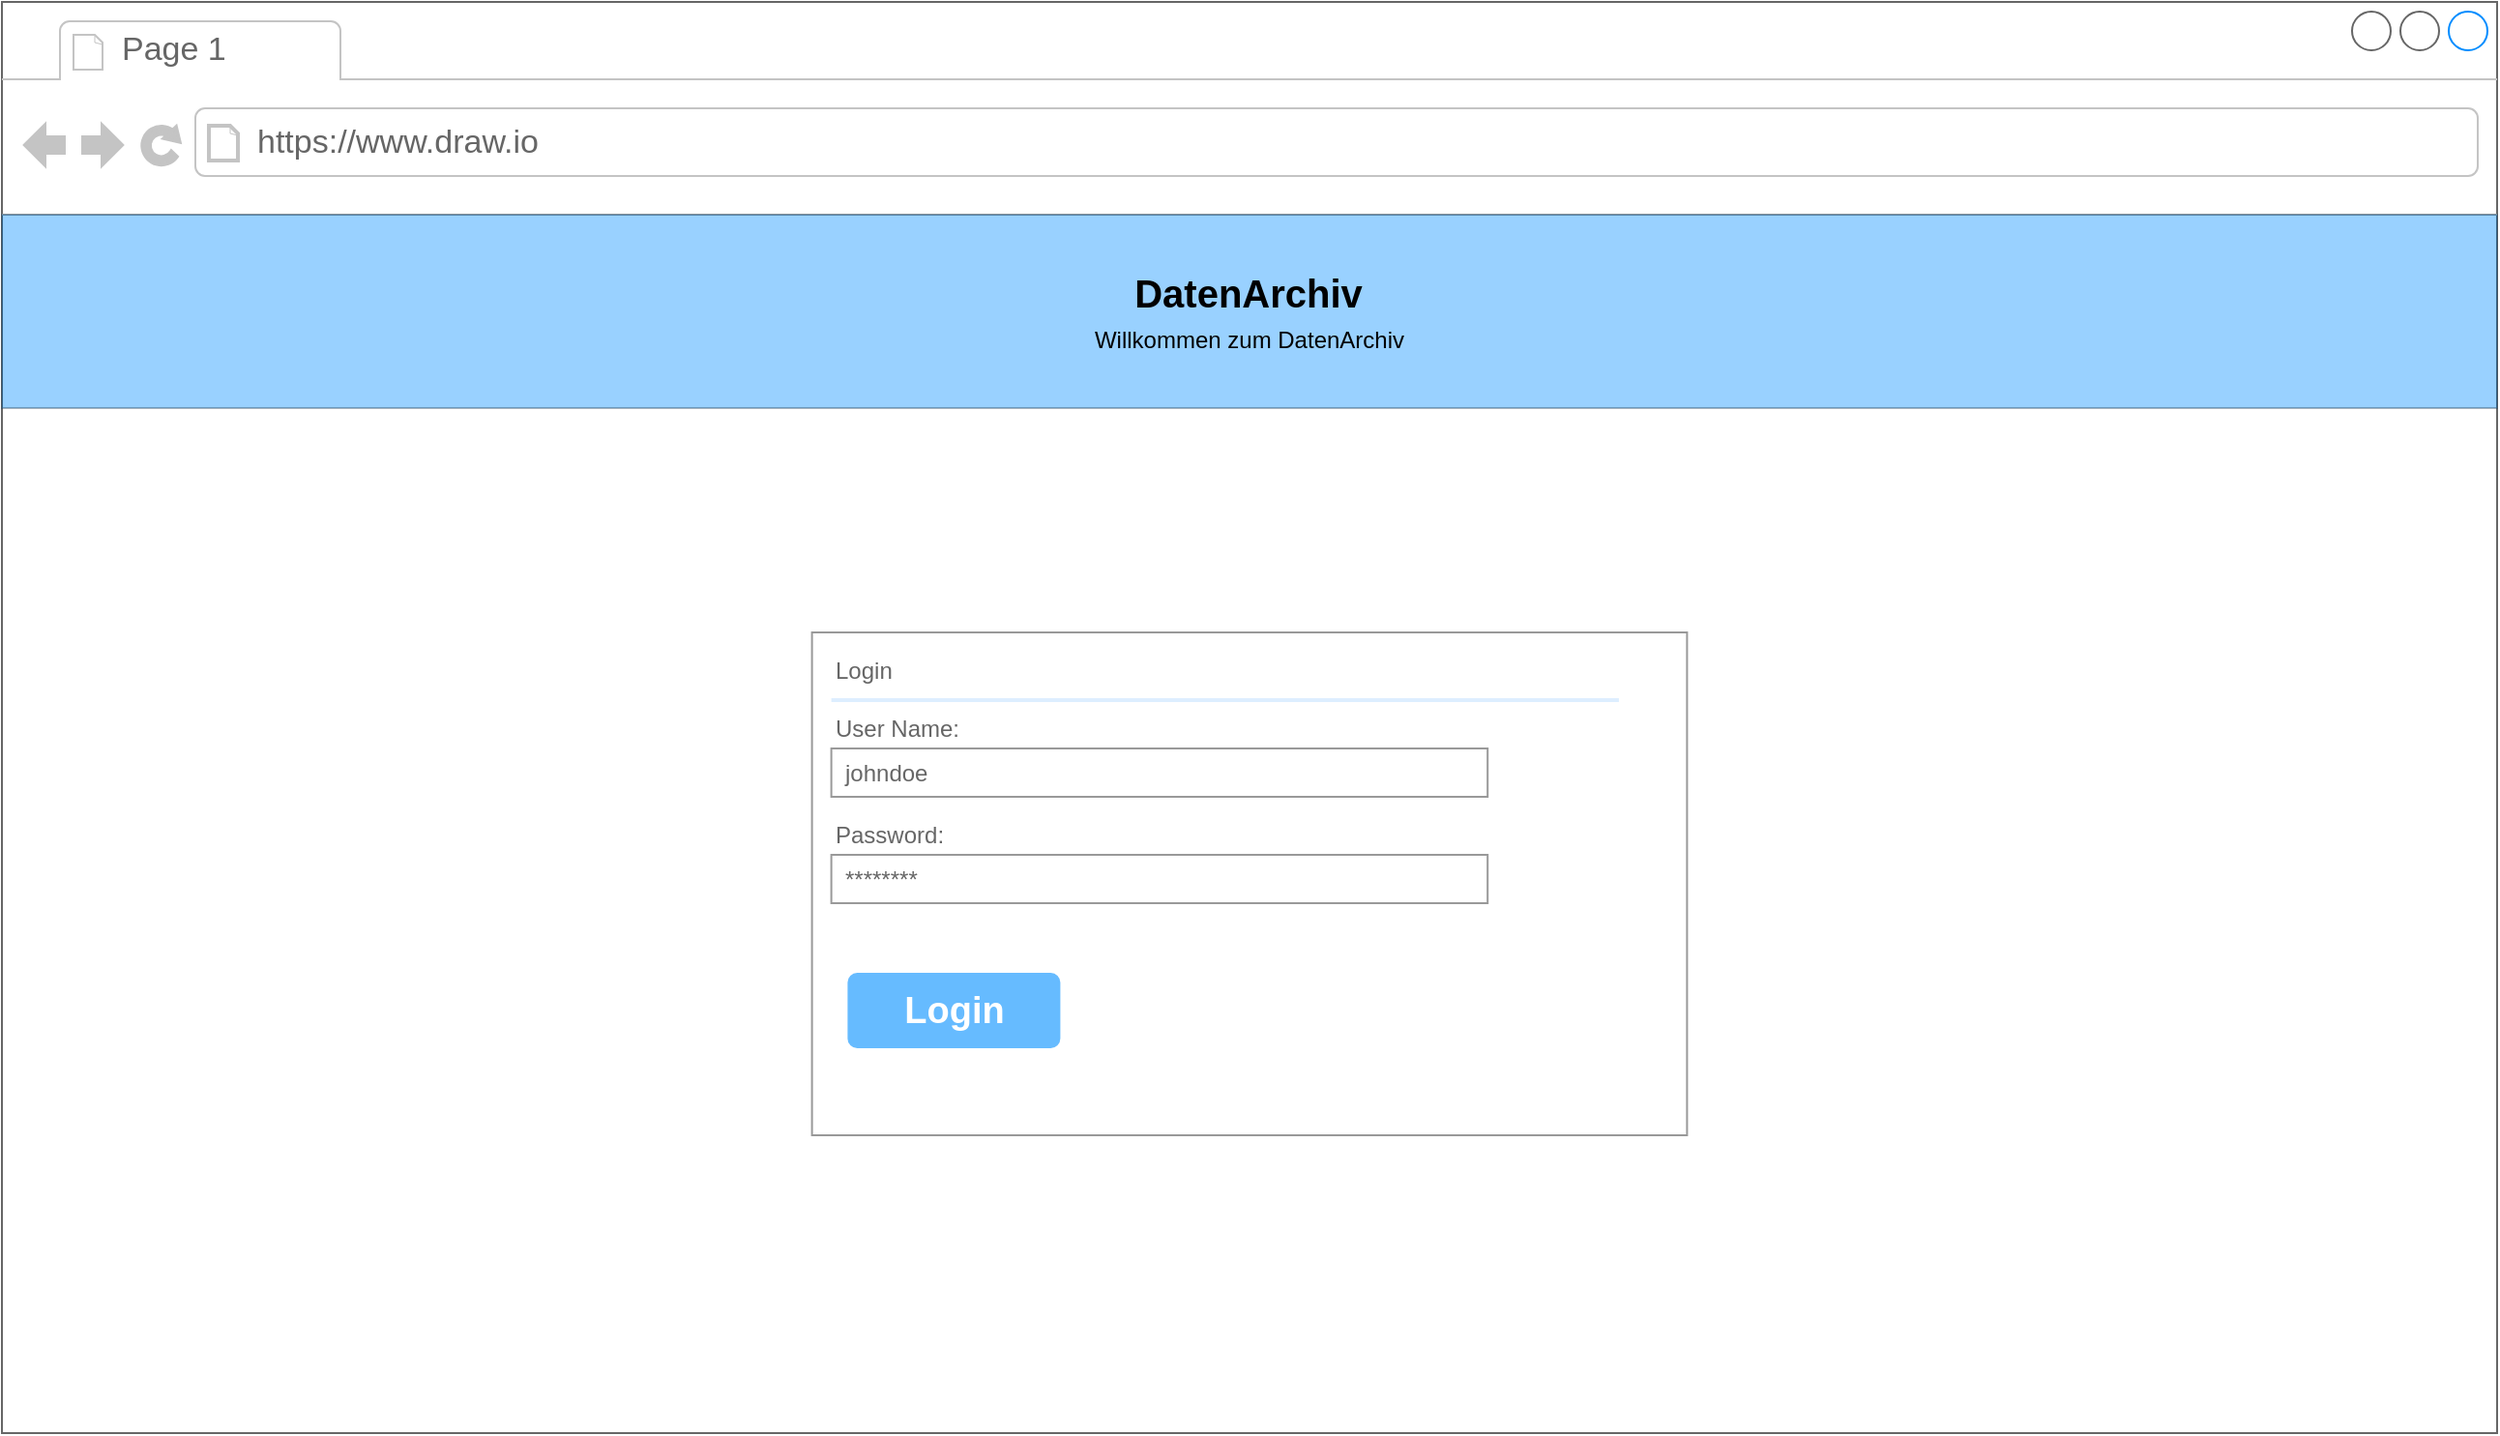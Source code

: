 <mxfile version="14.5.1" type="device" pages="6"><diagram id="D8CDzkh46MQE8vPucdaQ" name="login.html"><mxGraphModel dx="1730" dy="1012" grid="1" gridSize="10" guides="1" tooltips="1" connect="1" arrows="1" fold="1" page="1" pageScale="1" pageWidth="1169" pageHeight="827" math="0" shadow="0"><root><mxCell id="0"/><mxCell id="1" parent="0"/><mxCell id="ldFwd3o4n59Rb2n7wz_0-16" value="" style="strokeWidth=1;shadow=0;dashed=0;align=center;html=1;shape=mxgraph.mockup.containers.browserWindow;rSize=0;strokeColor=#666666;strokeColor2=#008cff;strokeColor3=#c4c4c4;mainText=,;recursiveResize=0;" parent="1" vertex="1"><mxGeometry x="120" y="44" width="1290" height="740" as="geometry"/></mxCell><mxCell id="WIMmnvSCc0DPSDeHpTir-1" value="" style="rounded=0;whiteSpace=wrap;html=1;shadow=0;sketch=0;startSize=0;strokeColor=#23445d;strokeWidth=1;fontSize=18;opacity=40;align=left;fillColor=#008CFF;" parent="ldFwd3o4n59Rb2n7wz_0-16" vertex="1"><mxGeometry y="110" width="1290" height="100" as="geometry"/></mxCell><mxCell id="ldFwd3o4n59Rb2n7wz_0-17" value="Page 1" style="strokeWidth=1;shadow=0;dashed=0;align=center;html=1;shape=mxgraph.mockup.containers.anchor;fontSize=17;fontColor=#666666;align=left;" parent="ldFwd3o4n59Rb2n7wz_0-16" vertex="1"><mxGeometry x="60" y="12" width="110" height="26" as="geometry"/></mxCell><mxCell id="ldFwd3o4n59Rb2n7wz_0-18" value="https://www.draw.io" style="strokeWidth=1;shadow=0;dashed=0;align=center;html=1;shape=mxgraph.mockup.containers.anchor;rSize=0;fontSize=17;fontColor=#666666;align=left;" parent="ldFwd3o4n59Rb2n7wz_0-16" vertex="1"><mxGeometry x="130" y="60" width="250" height="26" as="geometry"/></mxCell><mxCell id="ldFwd3o4n59Rb2n7wz_0-19" value="" style="strokeWidth=1;shadow=0;dashed=0;align=center;html=1;shape=mxgraph.mockup.forms.rrect;rSize=0;strokeColor=#999999;fillColor=#ffffff;" parent="ldFwd3o4n59Rb2n7wz_0-16" vertex="1"><mxGeometry x="418.8" y="326" width="452.4" height="260" as="geometry"/></mxCell><mxCell id="ldFwd3o4n59Rb2n7wz_0-20" value="Login" style="strokeWidth=1;shadow=0;dashed=0;align=center;html=1;shape=mxgraph.mockup.forms.anchor;fontSize=12;fontColor=#666666;align=left;resizeWidth=1;spacingLeft=0;" parent="ldFwd3o4n59Rb2n7wz_0-19" vertex="1"><mxGeometry width="226.2" height="20" relative="1" as="geometry"><mxPoint x="10" y="10" as="offset"/></mxGeometry></mxCell><mxCell id="ldFwd3o4n59Rb2n7wz_0-21" value="" style="shape=line;strokeColor=#ddeeff;strokeWidth=2;html=1;resizeWidth=1;" parent="ldFwd3o4n59Rb2n7wz_0-19" vertex="1"><mxGeometry width="407.16" height="10" relative="1" as="geometry"><mxPoint x="10" y="30" as="offset"/></mxGeometry></mxCell><mxCell id="ldFwd3o4n59Rb2n7wz_0-22" value="User Name:" style="strokeWidth=1;shadow=0;dashed=0;align=center;html=1;shape=mxgraph.mockup.forms.anchor;fontSize=12;fontColor=#666666;align=left;resizeWidth=1;spacingLeft=0;" parent="ldFwd3o4n59Rb2n7wz_0-19" vertex="1"><mxGeometry width="226.2" height="20" relative="1" as="geometry"><mxPoint x="10" y="40" as="offset"/></mxGeometry></mxCell><mxCell id="ldFwd3o4n59Rb2n7wz_0-23" value="johndoe" style="strokeWidth=1;shadow=0;dashed=0;align=center;html=1;shape=mxgraph.mockup.forms.rrect;rSize=0;strokeColor=#999999;fontColor=#666666;align=left;spacingLeft=5;resizeWidth=1;" parent="ldFwd3o4n59Rb2n7wz_0-19" vertex="1"><mxGeometry width="339.3" height="25" relative="1" as="geometry"><mxPoint x="10" y="60" as="offset"/></mxGeometry></mxCell><mxCell id="ldFwd3o4n59Rb2n7wz_0-24" value="Password:" style="strokeWidth=1;shadow=0;dashed=0;align=center;html=1;shape=mxgraph.mockup.forms.anchor;fontSize=12;fontColor=#666666;align=left;resizeWidth=1;spacingLeft=0;" parent="ldFwd3o4n59Rb2n7wz_0-19" vertex="1"><mxGeometry width="226.2" height="20" relative="1" as="geometry"><mxPoint x="10" y="95" as="offset"/></mxGeometry></mxCell><mxCell id="ldFwd3o4n59Rb2n7wz_0-25" value="********" style="strokeWidth=1;shadow=0;dashed=0;align=center;html=1;shape=mxgraph.mockup.forms.rrect;rSize=0;strokeColor=#999999;fontColor=#666666;align=left;spacingLeft=5;resizeWidth=1;" parent="ldFwd3o4n59Rb2n7wz_0-19" vertex="1"><mxGeometry width="339.3" height="25" relative="1" as="geometry"><mxPoint x="10" y="115" as="offset"/></mxGeometry></mxCell><UserObject label="&lt;font style=&quot;font-size: 19px&quot;&gt;Login&lt;/font&gt;" link="data:page/id,GIKy8gWAI1bVNbICChrD" id="ldFwd3o4n59Rb2n7wz_0-26"><mxCell style="strokeWidth=1;shadow=0;dashed=0;align=center;html=1;shape=mxgraph.mockup.forms.rrect;rSize=5;strokeColor=none;fontColor=#ffffff;fillColor=#66bbff;fontSize=16;fontStyle=1;" parent="ldFwd3o4n59Rb2n7wz_0-19" vertex="1"><mxGeometry y="1" width="110" height="39" relative="1" as="geometry"><mxPoint x="18.4" y="-84" as="offset"/></mxGeometry></mxCell></UserObject><mxCell id="cAUv1I8uyEeAqLcgjgPH-1" value="Willkommen zum DatenArchiv" style="text;html=1;strokeColor=none;fillColor=none;align=center;verticalAlign=middle;whiteSpace=wrap;rounded=0;" parent="ldFwd3o4n59Rb2n7wz_0-16" vertex="1"><mxGeometry x="555" y="165" width="180" height="20" as="geometry"/></mxCell><mxCell id="ldFwd3o4n59Rb2n7wz_0-31" value="&lt;b&gt;&lt;font style=&quot;font-size: 20px&quot;&gt;DatenArchiv&lt;/font&gt;&lt;/b&gt;" style="text;html=1;strokeColor=none;fillColor=none;align=center;verticalAlign=middle;whiteSpace=wrap;rounded=0;" parent="ldFwd3o4n59Rb2n7wz_0-16" vertex="1"><mxGeometry x="582" y="135" width="125" height="30" as="geometry"/></mxCell></root></mxGraphModel></diagram><diagram id="TX2OAMM6PMkEIVOP8qg-" name="home.html"><mxGraphModel dx="2076" dy="1214" grid="1" gridSize="10" guides="1" tooltips="1" connect="1" arrows="1" fold="1" page="1" pageScale="1" pageWidth="1169" pageHeight="827" math="0" shadow="0"><root><mxCell id="s666Jg6XOffHoJT_EqUI-0"/><mxCell id="s666Jg6XOffHoJT_EqUI-1" parent="s666Jg6XOffHoJT_EqUI-0"/><mxCell id="s666Jg6XOffHoJT_EqUI-2" value="" style="strokeWidth=1;shadow=0;dashed=0;align=center;html=1;shape=mxgraph.mockup.containers.browserWindow;rSize=0;strokeColor=#666666;strokeColor2=#008cff;strokeColor3=#c4c4c4;mainText=,;recursiveResize=0;" parent="s666Jg6XOffHoJT_EqUI-1" vertex="1"><mxGeometry x="70" y="30" width="1330" height="740" as="geometry"/></mxCell><mxCell id="Her3AEex4jBHEZ8LGnpl-0" value="" style="rounded=0;whiteSpace=wrap;html=1;shadow=0;sketch=0;startSize=0;strokeColor=#23445d;strokeWidth=1;fontSize=18;opacity=40;align=left;fillColor=#008CFF;" parent="s666Jg6XOffHoJT_EqUI-2" vertex="1"><mxGeometry y="110" width="1330" height="80" as="geometry"/></mxCell><mxCell id="s666Jg6XOffHoJT_EqUI-3" value="Page 1" style="strokeWidth=1;shadow=0;dashed=0;align=center;html=1;shape=mxgraph.mockup.containers.anchor;fontSize=17;fontColor=#666666;align=left;" parent="s666Jg6XOffHoJT_EqUI-2" vertex="1"><mxGeometry x="60" y="12" width="110" height="26" as="geometry"/></mxCell><mxCell id="s666Jg6XOffHoJT_EqUI-4" value="https://www.draw.io" style="strokeWidth=1;shadow=0;dashed=0;align=center;html=1;shape=mxgraph.mockup.containers.anchor;rSize=0;fontSize=17;fontColor=#666666;align=left;" parent="s666Jg6XOffHoJT_EqUI-2" vertex="1"><mxGeometry x="130" y="60" width="250" height="26" as="geometry"/></mxCell><mxCell id="s666Jg6XOffHoJT_EqUI-5" value="&lt;b&gt;&lt;font style=&quot;font-size: 20px&quot;&gt;Willkommen zum DatenArchiv&lt;/font&gt;&lt;/b&gt;" style="text;html=1;strokeColor=none;fillColor=none;align=center;verticalAlign=middle;whiteSpace=wrap;rounded=0;" parent="s666Jg6XOffHoJT_EqUI-2" vertex="1"><mxGeometry x="570" y="125" width="190" height="50" as="geometry"/></mxCell><mxCell id="s666Jg6XOffHoJT_EqUI-9" value="Neue Daten&lt;br&gt;hochladen" style="strokeWidth=1;shadow=0;dashed=0;align=center;html=1;shape=mxgraph.mockup.buttons.button;strokeColor=#666666;fontColor=#ffffff;mainText=;buttonStyle=round;fontSize=17;fontStyle=1;fillColor=#008cff;whiteSpace=wrap;" parent="s666Jg6XOffHoJT_EqUI-2" vertex="1"><mxGeometry x="530" y="330" width="267.2" height="75" as="geometry"/></mxCell><mxCell id="DET48BFWV-updt2SzyhJ-0" value="Daten anzeigen" style="strokeWidth=1;shadow=0;dashed=0;align=center;html=1;shape=mxgraph.mockup.buttons.button;strokeColor=#666666;fontColor=#ffffff;mainText=;buttonStyle=round;fontSize=17;fontStyle=1;fillColor=#008cff;whiteSpace=wrap;" parent="s666Jg6XOffHoJT_EqUI-2" vertex="1"><mxGeometry x="535.6" y="525" width="264.4" height="70" as="geometry"/></mxCell><mxCell id="shYUZSORCU6NV2SnvR5O-0" value="DatenArchiv" style="text;html=1;strokeColor=none;fillColor=none;align=center;verticalAlign=middle;whiteSpace=wrap;shadow=0;dashed=0;fontSize=22;fontColor=#000000;" parent="s666Jg6XOffHoJT_EqUI-2" vertex="1"><mxGeometry y="131.5" width="155" height="37" as="geometry"/></mxCell><mxCell id="Ybi51K43ETFpCrld_ngY-0" value="Username" style="text;html=1;strokeColor=none;fillColor=none;align=center;verticalAlign=middle;whiteSpace=wrap;rounded=0;" parent="s666Jg6XOffHoJT_EqUI-2" vertex="1"><mxGeometry x="1180" y="140" width="88" height="20" as="geometry"/></mxCell><mxCell id="Ybi51K43ETFpCrld_ngY-1" value="Logout" style="text;html=1;strokeColor=none;fillColor=none;align=center;verticalAlign=middle;whiteSpace=wrap;rounded=0;" parent="s666Jg6XOffHoJT_EqUI-2" vertex="1"><mxGeometry x="1280" y="140" width="40" height="20" as="geometry"/></mxCell><mxCell id="QXFNUaJm3aTYwYVYtCA1-0" value="Admin" style="text;html=1;strokeColor=none;fillColor=none;align=center;verticalAlign=middle;whiteSpace=wrap;rounded=0;" vertex="1" parent="s666Jg6XOffHoJT_EqUI-2"><mxGeometry x="1130" y="140" width="40" height="20" as="geometry"/></mxCell></root></mxGraphModel></diagram><diagram id="eMVreG45Ue0ZuYkSN4zK" name="newdatenhochladen.html"><mxGraphModel dx="1483" dy="867" grid="1" gridSize="10" guides="1" tooltips="1" connect="1" arrows="1" fold="1" page="1" pageScale="1" pageWidth="1169" pageHeight="827" math="0" shadow="0"><root><mxCell id="0XdVad_PkW1Kv6UgbKKW-0"/><mxCell id="0XdVad_PkW1Kv6UgbKKW-1" parent="0XdVad_PkW1Kv6UgbKKW-0"/><mxCell id="0XdVad_PkW1Kv6UgbKKW-2" value="" style="strokeWidth=1;shadow=0;dashed=0;align=center;html=1;shape=mxgraph.mockup.containers.browserWindow;rSize=0;strokeColor2=#008cff;strokeColor3=#c4c4c4;mainText=,;recursiveResize=0;strokeColor=#666666;" parent="0XdVad_PkW1Kv6UgbKKW-1" vertex="1"><mxGeometry x="190" y="160" width="1170" height="740" as="geometry"/></mxCell><mxCell id="NK4ZUxe_I4mqtNCwLbOs-0" value="&lt;span style=&quot;color: rgba(0 , 0 , 0 , 0) ; font-family: monospace ; font-size: 0px&quot;&gt;%3CmxGraphModel%3E%3Croot%3E%3CmxCell%20id%3D%220%22%2F%3E%3CmxCell%20id%3D%221%22%20parent%3D%220%22%2F%3E%3CmxCell%20id%3D%222%22%20value%3D%22Admin%22%20style%3D%22text%3Bhtml%3D1%3BstrokeColor%3Dnone%3BfillColor%3Dnone%3Balign%3Dcenter%3BverticalAlign%3Dmiddle%3BwhiteSpace%3Dwrap%3Brounded%3D0%3B%22%20vertex%3D%221%22%20parent%3D%221%22%3E%3CmxGeometry%20x%3D%221200%22%20y%3D%22170%22%20width%3D%2240%22%20height%3D%2220%22%20as%3D%22geometry%22%2F%3E%3C%2FmxCell%3E%3C%2Froot%3E%3C%2FmxGraphModel%3E&lt;/span&gt;" style="rounded=0;whiteSpace=wrap;html=1;shadow=0;sketch=0;startSize=0;strokeColor=#23445d;strokeWidth=1;fontSize=18;opacity=40;align=left;fillColor=#008CFF;" parent="0XdVad_PkW1Kv6UgbKKW-2" vertex="1"><mxGeometry y="108.5" width="1170" height="81.5" as="geometry"/></mxCell><mxCell id="0XdVad_PkW1Kv6UgbKKW-3" value="Page 1" style="strokeWidth=1;shadow=0;dashed=0;align=center;html=1;shape=mxgraph.mockup.containers.anchor;fontSize=17;fontColor=#666666;align=left;" parent="0XdVad_PkW1Kv6UgbKKW-2" vertex="1"><mxGeometry x="60" y="12" width="110" height="26" as="geometry"/></mxCell><mxCell id="0XdVad_PkW1Kv6UgbKKW-4" value="https://www.draw.io" style="strokeWidth=1;shadow=0;dashed=0;align=center;html=1;shape=mxgraph.mockup.containers.anchor;rSize=0;fontSize=17;fontColor=#666666;align=left;" parent="0XdVad_PkW1Kv6UgbKKW-2" vertex="1"><mxGeometry x="130" y="60" width="250" height="26" as="geometry"/></mxCell><mxCell id="0XdVad_PkW1Kv6UgbKKW-5" value="&lt;b&gt;&lt;font style=&quot;font-size: 17px&quot;&gt;Neue Daten hochladen&lt;/font&gt;&lt;/b&gt;" style="text;html=1;strokeColor=none;fillColor=none;align=left;verticalAlign=middle;whiteSpace=wrap;rounded=0;" parent="0XdVad_PkW1Kv6UgbKKW-2" vertex="1"><mxGeometry x="323.05" y="254" width="284" height="50" as="geometry"/></mxCell><mxCell id="Kl_L12646mg2CKjSfKKA-0" value="DatenArchiv" style="text;html=1;strokeColor=none;fillColor=none;align=center;verticalAlign=middle;whiteSpace=wrap;shadow=0;dashed=0;fontSize=22;fontColor=#000000;" parent="0XdVad_PkW1Kv6UgbKKW-2" vertex="1"><mxGeometry y="130.75" width="155" height="37" as="geometry"/></mxCell><mxCell id="nZX7SsyEzlOGHUWf0Wl1-0" value="" style="group" parent="0XdVad_PkW1Kv6UgbKKW-2" vertex="1" connectable="0"><mxGeometry x="323.05" y="330" width="523.9" height="260" as="geometry"/></mxCell><mxCell id="f4Aflxw5mRW5ItVaMXah-3" value="" style="group" parent="nZX7SsyEzlOGHUWf0Wl1-0" vertex="1" connectable="0"><mxGeometry width="523.9" height="260" as="geometry"/></mxCell><mxCell id="ls4libvtA9YKCA712w_0-0" value="Kategorie" style="text;html=1;strokeColor=none;fillColor=none;align=left;verticalAlign=middle;whiteSpace=wrap;rounded=0;shadow=0;sketch=0;fontSize=11;" parent="f4Aflxw5mRW5ItVaMXah-3" vertex="1"><mxGeometry width="103.596" height="24.074" as="geometry"/></mxCell><mxCell id="ls4libvtA9YKCA712w_0-1" value="" style="rounded=0;whiteSpace=wrap;html=1;shadow=0;sketch=0;fontSize=11;" parent="f4Aflxw5mRW5ItVaMXah-3" vertex="1"><mxGeometry x="133.195" width="390.705" height="24.074" as="geometry"/></mxCell><mxCell id="ls4libvtA9YKCA712w_0-2" value="" style="triangle;whiteSpace=wrap;html=1;shadow=0;sketch=0;fontSize=11;rotation=90;fillColor=#000000;" parent="f4Aflxw5mRW5ItVaMXah-3" vertex="1"><mxGeometry x="497.261" y="2.106" width="14.799" height="19.861" as="geometry"/></mxCell><mxCell id="ls4libvtA9YKCA712w_0-4" value="Patient" style="text;html=1;strokeColor=none;fillColor=none;align=center;verticalAlign=middle;whiteSpace=wrap;rounded=0;shadow=0;sketch=0;fontSize=11;" parent="f4Aflxw5mRW5ItVaMXah-3" vertex="1"><mxGeometry x="133.195" width="59.198" height="24.074" as="geometry"/></mxCell><mxCell id="LLbLub8P1EbvQ5GrFb5e-0" value="&lt;b&gt;&lt;font style=&quot;font-size: 20px&quot;&gt;Willkommen zum DatenArchiv&lt;/font&gt;&lt;/b&gt;" style="text;html=1;strokeColor=none;fillColor=none;align=center;verticalAlign=middle;whiteSpace=wrap;rounded=0;" parent="0XdVad_PkW1Kv6UgbKKW-2" vertex="1"><mxGeometry x="490" y="124.25" width="190" height="50" as="geometry"/></mxCell><mxCell id="S9-jWlkdIqElP1OKyfAB-5" value="&lt;span style=&quot;font-weight: normal&quot;&gt;&lt;font style=&quot;font-size: 10px&quot;&gt;Datei auswählen&lt;/font&gt;&lt;/span&gt;" style="strokeWidth=1;shadow=0;dashed=0;align=center;html=1;shape=mxgraph.mockup.buttons.button;strokeColor=#666666;mainText=;buttonStyle=round;fontSize=17;fontStyle=1;fillColor=#f5f5f5;whiteSpace=wrap;sketch=0;gradientColor=#b3b3b3;verticalAlign=bottom;" parent="0XdVad_PkW1Kv6UgbKKW-2" vertex="1"><mxGeometry x="457.542" y="390.001" width="134.492" height="23.704" as="geometry"/></mxCell><mxCell id="S9-jWlkdIqElP1OKyfAB-3" value="Datei" style="text;html=1;strokeColor=none;fillColor=none;align=left;verticalAlign=middle;whiteSpace=wrap;rounded=0;shadow=0;sketch=0;fontSize=11;" parent="0XdVad_PkW1Kv6UgbKKW-2" vertex="1"><mxGeometry x="323.05" y="390.001" width="104.605" height="23.704" as="geometry"/></mxCell><mxCell id="S9-jWlkdIqElP1OKyfAB-6" value="Upload" style="strokeWidth=1;shadow=0;dashed=0;align=center;html=1;shape=mxgraph.mockup.buttons.button;strokeColor=#666666;fontColor=#ffffff;mainText=;buttonStyle=round;fontSize=17;fontStyle=1;fillColor=#008cff;whiteSpace=wrap;sketch=0;" parent="0XdVad_PkW1Kv6UgbKKW-2" vertex="1"><mxGeometry x="548.741" y="490.002" width="205.712" height="48.148" as="geometry"/></mxCell><mxCell id="7lNryW6umQX4s2u0JZGn-0" value="Admin" style="text;html=1;strokeColor=none;fillColor=none;align=center;verticalAlign=middle;whiteSpace=wrap;rounded=0;" vertex="1" parent="0XdVad_PkW1Kv6UgbKKW-2"><mxGeometry x="960" y="139.25" width="40" height="20" as="geometry"/></mxCell><mxCell id="-cbB16eEfkZzDvC9pJ0Y-0" value="Username" style="text;html=1;strokeColor=none;fillColor=none;align=center;verticalAlign=middle;whiteSpace=wrap;rounded=0;" parent="0XdVad_PkW1Kv6UgbKKW-1" vertex="1"><mxGeometry x="1200" y="299.25" width="88" height="20" as="geometry"/></mxCell><mxCell id="-cbB16eEfkZzDvC9pJ0Y-1" value="Logout" style="text;html=1;strokeColor=none;fillColor=none;align=center;verticalAlign=middle;whiteSpace=wrap;rounded=0;" parent="0XdVad_PkW1Kv6UgbKKW-1" vertex="1"><mxGeometry x="1300" y="299.25" width="40" height="20" as="geometry"/></mxCell></root></mxGraphModel></diagram><diagram id="GIKy8gWAI1bVNbICChrD" name="archivedfiles.html"><mxGraphModel dx="1483" dy="867" grid="1" gridSize="10" guides="1" tooltips="1" connect="1" arrows="1" fold="1" page="1" pageScale="1" pageWidth="1169" pageHeight="827" math="0" shadow="0"><root><mxCell id="cbc1HHQjjUjraLY4yh-v-0"/><mxCell id="cbc1HHQjjUjraLY4yh-v-1" parent="cbc1HHQjjUjraLY4yh-v-0"/><mxCell id="cbc1HHQjjUjraLY4yh-v-2" value="" style="strokeWidth=1;shadow=0;dashed=0;align=center;html=1;shape=mxgraph.mockup.containers.browserWindow;rSize=0;strokeColor2=#008cff;strokeColor3=#c4c4c4;mainText=,;recursiveResize=0;fontSize=18;" parent="cbc1HHQjjUjraLY4yh-v-1" vertex="1"><mxGeometry x="55" y="54" width="1210" height="740" as="geometry"/></mxCell><mxCell id="S8J65eqObuJreJ58L68d-4" value="" style="rounded=0;whiteSpace=wrap;html=1;" parent="cbc1HHQjjUjraLY4yh-v-2" vertex="1"><mxGeometry x="20" y="194.45" width="210" height="55.55" as="geometry"/></mxCell><mxCell id="5TV3KomZXs0xqNbP4ydf-0" value="" style="rounded=0;whiteSpace=wrap;html=1;shadow=0;sketch=0;startSize=0;strokeColor=#23445d;strokeWidth=1;fontSize=18;opacity=40;align=left;fillColor=#008CFF;" parent="cbc1HHQjjUjraLY4yh-v-2" vertex="1"><mxGeometry x="20" y="118.75" width="1190" height="69.25" as="geometry"/></mxCell><mxCell id="cbc1HHQjjUjraLY4yh-v-3" value="Page 1" style="strokeWidth=1;shadow=0;dashed=0;align=center;html=1;shape=mxgraph.mockup.containers.anchor;fontSize=17;fontColor=#666666;align=left;" parent="cbc1HHQjjUjraLY4yh-v-2" vertex="1"><mxGeometry x="80" y="20" width="110" height="26" as="geometry"/></mxCell><mxCell id="cbc1HHQjjUjraLY4yh-v-4" value="https://www.draw.io" style="strokeWidth=1;shadow=0;dashed=0;align=center;html=1;shape=mxgraph.mockup.containers.anchor;rSize=0;fontSize=17;fontColor=#666666;align=left;" parent="cbc1HHQjjUjraLY4yh-v-2" vertex="1"><mxGeometry x="150" y="68" width="250" height="26" as="geometry"/></mxCell><mxCell id="5zBaIIX3ZY_RIejdkunI-0" value="&lt;font style=&quot;font-size: 22px&quot;&gt;DatenArchiv&lt;/font&gt;" style="text;html=1;strokeColor=none;fillColor=none;align=center;verticalAlign=middle;whiteSpace=wrap;rounded=0;shadow=0;dashed=0;fontSize=18;fontColor=#000000;" parent="cbc1HHQjjUjraLY4yh-v-2" vertex="1"><mxGeometry x="20" y="124" width="180" height="64" as="geometry"/></mxCell><mxCell id="5zBaIIX3ZY_RIejdkunI-5" value="Search" style="strokeWidth=1;shadow=0;dashed=0;align=center;html=1;shape=mxgraph.mockup.forms.searchBox;strokeColor=#999999;mainText=;strokeColor2=#008cff;fontColor=#666666;fontSize=17;align=left;spacingLeft=3;fillColor=#FFFFFF;" parent="cbc1HHQjjUjraLY4yh-v-2" vertex="1"><mxGeometry x="245" y="139.87" width="425" height="27" as="geometry"/></mxCell><mxCell id="bpni05V44_Ga4DDYCren-0" value="" style="group" parent="cbc1HHQjjUjraLY4yh-v-2" vertex="1" connectable="0"><mxGeometry x="30" y="200" width="1180" height="530" as="geometry"/></mxCell><mxCell id="5TV3KomZXs0xqNbP4ydf-1" value="" style="rounded=0;whiteSpace=wrap;html=1;shadow=0;sketch=0;startSize=0;strokeWidth=1;gradientColor=none;fontSize=18;fontColor=#000000;opacity=40;align=left;fillColor=#008CFF;" parent="bpni05V44_Ga4DDYCren-0" vertex="1"><mxGeometry x="-10" y="50" width="210" height="480" as="geometry"/></mxCell><mxCell id="v4ZVxO6tsFcesBnFBQDm-1" value="" style="rounded=0;whiteSpace=wrap;html=1;shadow=0;dashed=0;strokeColor=#666666;strokeWidth=1;fillColor=#FFFFFF;fontSize=18;fontColor=#000000;align=left;" parent="bpni05V44_Ga4DDYCren-0" vertex="1"><mxGeometry x="211.795" width="968.205" height="528.005" as="geometry"/></mxCell><mxCell id="v4ZVxO6tsFcesBnFBQDm-2" value="Patient" style="text;html=1;strokeColor=none;fillColor=none;align=left;verticalAlign=middle;whiteSpace=wrap;rounded=0;shadow=0;dashed=0;fontSize=18;fontColor=#000000;" parent="bpni05V44_Ga4DDYCren-0" vertex="1"><mxGeometry x="222.658" y="9.779" width="64.958" height="29.336" as="geometry"/></mxCell><mxCell id="v4ZVxO6tsFcesBnFBQDm-3" value="" style="verticalLabelPosition=bottom;shadow=0;dashed=0;align=center;html=1;verticalAlign=top;strokeWidth=1;shape=mxgraph.mockup.markup.line;strokeColor=#999999;fillColor=#FFFFFF;fontSize=18;fontColor=#000000;" parent="bpni05V44_Ga4DDYCren-0" vertex="1"><mxGeometry x="222.657" y="25.904" width="927.087" height="19.929" as="geometry"/></mxCell><mxCell id="v4ZVxO6tsFcesBnFBQDm-4" value="" style="shape=table;html=1;whiteSpace=wrap;startSize=0;container=1;collapsible=0;childLayout=tableLayout;columnLines=0;separatorColor=#FFFFFF;resizeLast=0;resizeLastRow=0;fixedRows=0;rowLines=0;swimlaneFillColor=#ffffff;gradientDirection=north;rounded=0;sketch=0;shadow=0;strokeWidth=1;perimeterSpacing=0;opacity=40;noLabel=0;autosize=0;moveCells=0;" parent="bpni05V44_Ga4DDYCren-0" vertex="1"><mxGeometry x="222.657" y="45.823" width="947.258" height="465.424" as="geometry"/></mxCell><mxCell id="v4ZVxO6tsFcesBnFBQDm-5" value="" style="shape=partialRectangle;html=1;whiteSpace=wrap;collapsible=0;dropTarget=0;pointerEvents=0;fillColor=none;top=0;left=0;bottom=0;right=0;points=[[0,0.5],[1,0.5]];portConstraint=eastwest;" parent="v4ZVxO6tsFcesBnFBQDm-4" vertex="1"><mxGeometry width="947.258" height="30" as="geometry"/></mxCell><mxCell id="v4ZVxO6tsFcesBnFBQDm-6" value="&lt;font style=&quot;font-size: 15px&quot;&gt;Titel&lt;/font&gt;" style="shape=partialRectangle;html=1;whiteSpace=wrap;connectable=0;overflow=hidden;fillColor=#bac8d3;top=0;left=0;bottom=0;right=0;align=center;fontStyle=1;strokeColor=#23445d;" parent="v4ZVxO6tsFcesBnFBQDm-5" vertex="1"><mxGeometry width="221" height="30" as="geometry"/></mxCell><mxCell id="v4ZVxO6tsFcesBnFBQDm-7" value="&lt;b&gt;&lt;font style=&quot;font-size: 15px&quot;&gt;erstellt am&lt;/font&gt;&lt;/b&gt;" style="shape=partialRectangle;html=1;whiteSpace=wrap;connectable=0;overflow=hidden;fillColor=#bac8d3;top=0;left=0;bottom=0;right=0;align=center;strokeColor=#23445d;" parent="v4ZVxO6tsFcesBnFBQDm-5" vertex="1"><mxGeometry x="221" width="150" height="30" as="geometry"/></mxCell><mxCell id="v4ZVxO6tsFcesBnFBQDm-8" value="&lt;b&gt;&lt;font style=&quot;font-size: 15px&quot;&gt;erstellt von&lt;/font&gt;&lt;/b&gt;" style="shape=partialRectangle;html=1;whiteSpace=wrap;connectable=0;overflow=hidden;fillColor=#bac8d3;top=0;left=0;bottom=0;right=0;strokeColor=#23445d;" parent="v4ZVxO6tsFcesBnFBQDm-5" vertex="1"><mxGeometry x="371" width="152" height="30" as="geometry"/></mxCell><mxCell id="v4ZVxO6tsFcesBnFBQDm-9" value="&lt;b&gt;&lt;font style=&quot;font-size: 15px&quot;&gt;Dateigröße&lt;/font&gt;&lt;/b&gt;" style="shape=partialRectangle;html=1;whiteSpace=wrap;connectable=0;overflow=hidden;fillColor=#bac8d3;top=0;left=0;bottom=0;right=0;strokeColor=#23445d;" parent="v4ZVxO6tsFcesBnFBQDm-5" vertex="1"><mxGeometry x="523" width="163" height="30" as="geometry"/></mxCell><mxCell id="v4ZVxO6tsFcesBnFBQDm-10" value="&lt;b&gt;&lt;font style=&quot;font-size: 15px&quot;&gt;Version&lt;/font&gt;&lt;/b&gt;" style="shape=partialRectangle;html=1;whiteSpace=wrap;connectable=0;overflow=hidden;fillColor=#bac8d3;top=0;left=0;bottom=0;right=0;align=center;strokeColor=#23445d;" parent="v4ZVxO6tsFcesBnFBQDm-5" vertex="1"><mxGeometry x="686" width="76" height="30" as="geometry"/></mxCell><mxCell id="v4ZVxO6tsFcesBnFBQDm-449" value="&lt;b&gt;&lt;font style=&quot;font-size: 15px&quot;&gt;Datei&lt;/font&gt;&lt;/b&gt;" style="shape=partialRectangle;html=1;whiteSpace=wrap;connectable=0;overflow=hidden;fillColor=#bac8d3;top=0;left=0;bottom=0;right=0;align=center;strokeColor=#23445d;" parent="v4ZVxO6tsFcesBnFBQDm-5" vertex="1"><mxGeometry x="762" width="185" height="30" as="geometry"/></mxCell><mxCell id="v4ZVxO6tsFcesBnFBQDm-11" value="" style="shape=partialRectangle;html=1;whiteSpace=wrap;collapsible=0;dropTarget=0;pointerEvents=0;fillColor=none;top=0;left=0;bottom=0;right=0;points=[[0,0.5],[1,0.5]];portConstraint=eastwest;align=left;fontStyle=0;shadow=0;sketch=0;" parent="v4ZVxO6tsFcesBnFBQDm-4" vertex="1"><mxGeometry y="30" width="947.258" height="35" as="geometry"/></mxCell><mxCell id="v4ZVxO6tsFcesBnFBQDm-12" value="&lt;span style=&quot;font-size: 14px&quot;&gt;Patient01&lt;/span&gt;" style="shape=partialRectangle;html=1;whiteSpace=wrap;connectable=0;overflow=hidden;fillColor=none;top=0;left=0;bottom=0;right=0;align=left;fontStyle=0;fontSize=15;" parent="v4ZVxO6tsFcesBnFBQDm-11" vertex="1"><mxGeometry width="221" height="35" as="geometry"/></mxCell><mxCell id="v4ZVxO6tsFcesBnFBQDm-13" value="&lt;font style=&quot;font-size: 14px&quot;&gt;10.5.202&lt;/font&gt;" style="shape=partialRectangle;html=1;whiteSpace=wrap;connectable=0;overflow=hidden;top=0;left=0;bottom=0;right=0;align=left;fontStyle=0;fillColor=#E6E6E6;" parent="v4ZVxO6tsFcesBnFBQDm-11" vertex="1"><mxGeometry x="221" width="150" height="35" as="geometry"/></mxCell><mxCell id="v4ZVxO6tsFcesBnFBQDm-14" value="&lt;font style=&quot;font-size: 14px&quot;&gt;Max Mustermann&lt;/font&gt;" style="shape=partialRectangle;html=1;whiteSpace=wrap;connectable=0;overflow=hidden;fillColor=none;top=0;left=0;bottom=0;right=0;align=left;fontStyle=0" parent="v4ZVxO6tsFcesBnFBQDm-11" vertex="1"><mxGeometry x="371" width="152" height="35" as="geometry"/></mxCell><mxCell id="v4ZVxO6tsFcesBnFBQDm-15" value="&lt;font style=&quot;font-size: 14px&quot;&gt;100 kb&lt;/font&gt;" style="shape=partialRectangle;html=1;whiteSpace=wrap;connectable=0;overflow=hidden;top=0;left=0;bottom=0;right=0;align=left;fontStyle=0;fillColor=#E6E6E6;" parent="v4ZVxO6tsFcesBnFBQDm-11" vertex="1"><mxGeometry x="523" width="163" height="35" as="geometry"/></mxCell><mxCell id="v4ZVxO6tsFcesBnFBQDm-16" value="&lt;span style=&quot;font-size: 14px&quot;&gt;1.0&lt;/span&gt;" style="shape=partialRectangle;html=1;whiteSpace=wrap;connectable=0;overflow=hidden;fillColor=none;top=0;left=0;bottom=0;right=0;align=left;fontStyle=0;horizontal=1;verticalAlign=middle;" parent="v4ZVxO6tsFcesBnFBQDm-11" vertex="1"><mxGeometry x="686" width="76" height="35" as="geometry"/></mxCell><mxCell id="v4ZVxO6tsFcesBnFBQDm-450" value="&lt;font style=&quot;font-size: 14px&quot;&gt;10002.json&lt;/font&gt;" style="shape=partialRectangle;html=1;whiteSpace=wrap;connectable=0;overflow=hidden;top=0;left=0;bottom=0;right=0;align=left;fontStyle=0;fillColor=#E6E6E6;" parent="v4ZVxO6tsFcesBnFBQDm-11" vertex="1"><mxGeometry x="762" width="185" height="35" as="geometry"/></mxCell><mxCell id="v4ZVxO6tsFcesBnFBQDm-150" value="" style="shape=partialRectangle;html=1;whiteSpace=wrap;collapsible=0;dropTarget=0;pointerEvents=0;fillColor=none;top=0;left=0;bottom=0;right=0;points=[[0,0.5],[1,0.5]];portConstraint=eastwest;fontSize=14;" parent="v4ZVxO6tsFcesBnFBQDm-4" vertex="1"><mxGeometry y="65" width="947.258" height="38" as="geometry"/></mxCell><mxCell id="v4ZVxO6tsFcesBnFBQDm-151" value="" style="shape=partialRectangle;html=1;whiteSpace=wrap;connectable=0;overflow=hidden;fillColor=none;top=0;left=0;bottom=0;right=0;fontSize=14;" parent="v4ZVxO6tsFcesBnFBQDm-150" vertex="1"><mxGeometry width="221" height="38" as="geometry"/></mxCell><mxCell id="v4ZVxO6tsFcesBnFBQDm-216" value="" style="shape=partialRectangle;html=1;whiteSpace=wrap;connectable=0;overflow=hidden;top=0;left=0;bottom=0;right=0;fillColor=#E6E6E6;fontSize=14;" parent="v4ZVxO6tsFcesBnFBQDm-150" vertex="1"><mxGeometry x="221" width="150" height="38" as="geometry"/></mxCell><mxCell id="v4ZVxO6tsFcesBnFBQDm-217" value="" style="shape=partialRectangle;html=1;whiteSpace=wrap;connectable=0;overflow=hidden;fillColor=none;top=0;left=0;bottom=0;right=0;fontSize=14;" parent="v4ZVxO6tsFcesBnFBQDm-150" vertex="1"><mxGeometry x="371" width="152" height="38" as="geometry"/></mxCell><mxCell id="v4ZVxO6tsFcesBnFBQDm-218" value="" style="shape=partialRectangle;html=1;whiteSpace=wrap;connectable=0;overflow=hidden;top=0;left=0;bottom=0;right=0;fillColor=#E6E6E6;fontSize=14;" parent="v4ZVxO6tsFcesBnFBQDm-150" vertex="1"><mxGeometry x="523" width="163" height="38" as="geometry"/></mxCell><mxCell id="v4ZVxO6tsFcesBnFBQDm-219" value="" style="shape=partialRectangle;html=1;whiteSpace=wrap;connectable=0;overflow=hidden;fillColor=none;top=0;left=0;bottom=0;right=0;fontSize=14;" parent="v4ZVxO6tsFcesBnFBQDm-150" vertex="1"><mxGeometry x="686" width="76" height="38" as="geometry"/></mxCell><mxCell id="v4ZVxO6tsFcesBnFBQDm-451" style="shape=partialRectangle;html=1;whiteSpace=wrap;connectable=0;overflow=hidden;top=0;left=0;bottom=0;right=0;fillColor=#E6E6E6;fontSize=14;" parent="v4ZVxO6tsFcesBnFBQDm-150" vertex="1"><mxGeometry x="762" width="185" height="38" as="geometry"/></mxCell><mxCell id="v4ZVxO6tsFcesBnFBQDm-206" value="" style="shape=partialRectangle;html=1;whiteSpace=wrap;collapsible=0;dropTarget=0;pointerEvents=0;fillColor=none;top=0;left=0;bottom=0;right=0;points=[[0,0.5],[1,0.5]];portConstraint=eastwest;align=left;fontStyle=0;strokeColor=#3333FF;fontSize=14;" parent="v4ZVxO6tsFcesBnFBQDm-4" vertex="1"><mxGeometry y="103" width="947.258" height="37" as="geometry"/></mxCell><mxCell id="v4ZVxO6tsFcesBnFBQDm-207" value="" style="shape=partialRectangle;html=1;whiteSpace=wrap;connectable=0;overflow=hidden;fillColor=none;top=0;left=0;bottom=0;right=0;align=left;fontStyle=0;fontSize=14;" parent="v4ZVxO6tsFcesBnFBQDm-206" vertex="1"><mxGeometry width="221" height="37" as="geometry"/></mxCell><mxCell id="v4ZVxO6tsFcesBnFBQDm-208" value="" style="shape=partialRectangle;html=1;whiteSpace=wrap;connectable=0;overflow=hidden;top=0;left=0;bottom=0;right=0;align=left;fontStyle=0;fillColor=#E6E6E6;fontSize=14;" parent="v4ZVxO6tsFcesBnFBQDm-206" vertex="1"><mxGeometry x="221" width="150" height="37" as="geometry"/></mxCell><mxCell id="v4ZVxO6tsFcesBnFBQDm-209" value="" style="shape=partialRectangle;html=1;whiteSpace=wrap;connectable=0;overflow=hidden;fillColor=none;top=0;left=0;bottom=0;right=0;align=left;fontStyle=0;fontSize=14;" parent="v4ZVxO6tsFcesBnFBQDm-206" vertex="1"><mxGeometry x="371" width="152" height="37" as="geometry"/></mxCell><mxCell id="v4ZVxO6tsFcesBnFBQDm-210" value="" style="shape=partialRectangle;html=1;whiteSpace=wrap;connectable=0;overflow=hidden;top=0;left=0;bottom=0;right=0;align=left;fontStyle=0;fillColor=#E6E6E6;fontSize=14;" parent="v4ZVxO6tsFcesBnFBQDm-206" vertex="1"><mxGeometry x="523" width="163" height="37" as="geometry"/></mxCell><mxCell id="v4ZVxO6tsFcesBnFBQDm-211" value="" style="shape=partialRectangle;html=1;whiteSpace=wrap;connectable=0;overflow=hidden;fillColor=none;top=0;left=0;bottom=0;right=0;align=left;fontStyle=0;fontSize=14;" parent="v4ZVxO6tsFcesBnFBQDm-206" vertex="1"><mxGeometry x="686" width="76" height="37" as="geometry"/></mxCell><mxCell id="v4ZVxO6tsFcesBnFBQDm-453" style="shape=partialRectangle;html=1;whiteSpace=wrap;connectable=0;overflow=hidden;top=0;left=0;bottom=0;right=0;align=left;fontStyle=0;fillColor=#E6E6E6;fontSize=14;" parent="v4ZVxO6tsFcesBnFBQDm-206" vertex="1"><mxGeometry x="762" width="185" height="37" as="geometry"/></mxCell><mxCell id="v4ZVxO6tsFcesBnFBQDm-17" value="" style="shape=partialRectangle;html=1;whiteSpace=wrap;collapsible=0;dropTarget=0;pointerEvents=0;fillColor=none;top=0;left=0;bottom=0;right=0;points=[[0,0.5],[1,0.5]];portConstraint=eastwest;align=left;fontStyle=0;fontSize=14;" parent="v4ZVxO6tsFcesBnFBQDm-4" vertex="1"><mxGeometry y="140" width="947.258" height="35" as="geometry"/></mxCell><mxCell id="v4ZVxO6tsFcesBnFBQDm-18" value="" style="shape=partialRectangle;html=1;whiteSpace=wrap;connectable=0;overflow=hidden;fillColor=none;top=0;left=0;bottom=0;right=0;align=left;fontStyle=0;fontSize=14;" parent="v4ZVxO6tsFcesBnFBQDm-17" vertex="1"><mxGeometry width="221" height="35" as="geometry"/></mxCell><mxCell id="v4ZVxO6tsFcesBnFBQDm-19" value="" style="shape=partialRectangle;html=1;whiteSpace=wrap;connectable=0;overflow=hidden;top=0;left=0;bottom=0;right=0;align=left;fontStyle=0;fillColor=#E6E6E6;fontSize=14;" parent="v4ZVxO6tsFcesBnFBQDm-17" vertex="1"><mxGeometry x="221" width="150" height="35" as="geometry"/></mxCell><mxCell id="v4ZVxO6tsFcesBnFBQDm-20" value="" style="shape=partialRectangle;html=1;whiteSpace=wrap;connectable=0;overflow=hidden;fillColor=none;top=0;left=0;bottom=0;right=0;align=left;fontStyle=0;fontSize=14;" parent="v4ZVxO6tsFcesBnFBQDm-17" vertex="1"><mxGeometry x="371" width="152" height="35" as="geometry"/></mxCell><mxCell id="v4ZVxO6tsFcesBnFBQDm-21" value="" style="shape=partialRectangle;html=1;whiteSpace=wrap;connectable=0;overflow=hidden;top=0;left=0;bottom=0;right=0;align=left;fontStyle=0;fillColor=#E6E6E6;fontSize=14;" parent="v4ZVxO6tsFcesBnFBQDm-17" vertex="1"><mxGeometry x="523" width="163" height="35" as="geometry"/></mxCell><mxCell id="v4ZVxO6tsFcesBnFBQDm-22" value="" style="shape=partialRectangle;html=1;whiteSpace=wrap;connectable=0;overflow=hidden;fillColor=none;top=0;left=0;bottom=0;right=0;align=left;fontStyle=0;fontSize=14;" parent="v4ZVxO6tsFcesBnFBQDm-17" vertex="1"><mxGeometry x="686" width="76" height="35" as="geometry"/></mxCell><mxCell id="v4ZVxO6tsFcesBnFBQDm-454" style="shape=partialRectangle;html=1;whiteSpace=wrap;connectable=0;overflow=hidden;top=0;left=0;bottom=0;right=0;align=left;fontStyle=0;fillColor=#E6E6E6;fontSize=14;" parent="v4ZVxO6tsFcesBnFBQDm-17" vertex="1"><mxGeometry x="762" width="185" height="35" as="geometry"/></mxCell><mxCell id="v4ZVxO6tsFcesBnFBQDm-23" value="" style="shape=partialRectangle;html=1;whiteSpace=wrap;collapsible=0;dropTarget=0;pointerEvents=0;fillColor=none;top=0;left=0;bottom=0;right=0;points=[[0,0.5],[1,0.5]];portConstraint=eastwest;align=left;fontStyle=0;fontSize=14;" parent="v4ZVxO6tsFcesBnFBQDm-4" vertex="1"><mxGeometry y="175" width="947.258" height="37" as="geometry"/></mxCell><mxCell id="v4ZVxO6tsFcesBnFBQDm-24" value="" style="shape=partialRectangle;html=1;whiteSpace=wrap;connectable=0;overflow=hidden;fillColor=none;top=0;left=0;bottom=0;right=0;align=left;fontStyle=0;fontSize=14;" parent="v4ZVxO6tsFcesBnFBQDm-23" vertex="1"><mxGeometry width="221" height="37" as="geometry"/></mxCell><mxCell id="v4ZVxO6tsFcesBnFBQDm-25" value="" style="shape=partialRectangle;html=1;whiteSpace=wrap;connectable=0;overflow=hidden;top=0;left=0;bottom=0;right=0;align=left;fontStyle=0;fillColor=#E6E6E6;fontSize=14;" parent="v4ZVxO6tsFcesBnFBQDm-23" vertex="1"><mxGeometry x="221" width="150" height="37" as="geometry"/></mxCell><mxCell id="v4ZVxO6tsFcesBnFBQDm-26" value="" style="shape=partialRectangle;html=1;whiteSpace=wrap;connectable=0;overflow=hidden;fillColor=none;top=0;left=0;bottom=0;right=0;align=left;fontStyle=0;fontSize=14;" parent="v4ZVxO6tsFcesBnFBQDm-23" vertex="1"><mxGeometry x="371" width="152" height="37" as="geometry"/></mxCell><mxCell id="v4ZVxO6tsFcesBnFBQDm-27" value="" style="shape=partialRectangle;html=1;whiteSpace=wrap;connectable=0;overflow=hidden;top=0;left=0;bottom=0;right=0;align=left;fontStyle=0;fillColor=#E6E6E6;fontSize=14;" parent="v4ZVxO6tsFcesBnFBQDm-23" vertex="1"><mxGeometry x="523" width="163" height="37" as="geometry"/></mxCell><mxCell id="v4ZVxO6tsFcesBnFBQDm-28" value="" style="shape=partialRectangle;html=1;whiteSpace=wrap;connectable=0;overflow=hidden;fillColor=none;top=0;left=0;bottom=0;right=0;align=left;fontStyle=0;fontSize=14;" parent="v4ZVxO6tsFcesBnFBQDm-23" vertex="1"><mxGeometry x="686" width="76" height="37" as="geometry"/></mxCell><mxCell id="v4ZVxO6tsFcesBnFBQDm-455" style="shape=partialRectangle;html=1;whiteSpace=wrap;connectable=0;overflow=hidden;top=0;left=0;bottom=0;right=0;align=left;fontStyle=0;fillColor=#E6E6E6;fontSize=14;" parent="v4ZVxO6tsFcesBnFBQDm-23" vertex="1"><mxGeometry x="762" width="185" height="37" as="geometry"/></mxCell><mxCell id="v4ZVxO6tsFcesBnFBQDm-29" value="" style="shape=partialRectangle;html=1;whiteSpace=wrap;collapsible=0;dropTarget=0;pointerEvents=0;fillColor=none;top=0;left=0;bottom=0;right=0;points=[[0,0.5],[1,0.5]];portConstraint=eastwest;align=left;fontStyle=0;fontSize=14;" parent="v4ZVxO6tsFcesBnFBQDm-4" vertex="1"><mxGeometry y="212" width="947.258" height="37" as="geometry"/></mxCell><mxCell id="v4ZVxO6tsFcesBnFBQDm-30" value="" style="shape=partialRectangle;html=1;whiteSpace=wrap;connectable=0;overflow=hidden;fillColor=none;top=0;left=0;bottom=0;right=0;align=left;fontStyle=0;fontSize=14;" parent="v4ZVxO6tsFcesBnFBQDm-29" vertex="1"><mxGeometry width="221" height="37" as="geometry"/></mxCell><mxCell id="v4ZVxO6tsFcesBnFBQDm-31" value="" style="shape=partialRectangle;html=1;whiteSpace=wrap;connectable=0;overflow=hidden;top=0;left=0;bottom=0;right=0;align=left;fontStyle=0;fillColor=#E6E6E6;fontSize=14;" parent="v4ZVxO6tsFcesBnFBQDm-29" vertex="1"><mxGeometry x="221" width="150" height="37" as="geometry"/></mxCell><mxCell id="v4ZVxO6tsFcesBnFBQDm-32" value="" style="shape=partialRectangle;html=1;whiteSpace=wrap;connectable=0;overflow=hidden;fillColor=none;top=0;left=0;bottom=0;right=0;align=left;fontStyle=0;fontSize=14;" parent="v4ZVxO6tsFcesBnFBQDm-29" vertex="1"><mxGeometry x="371" width="152" height="37" as="geometry"/></mxCell><mxCell id="v4ZVxO6tsFcesBnFBQDm-33" value="" style="shape=partialRectangle;html=1;whiteSpace=wrap;connectable=0;overflow=hidden;top=0;left=0;bottom=0;right=0;align=left;fontStyle=0;fillColor=#E6E6E6;fontSize=14;" parent="v4ZVxO6tsFcesBnFBQDm-29" vertex="1"><mxGeometry x="523" width="163" height="37" as="geometry"/></mxCell><mxCell id="v4ZVxO6tsFcesBnFBQDm-34" value="" style="shape=partialRectangle;html=1;whiteSpace=wrap;connectable=0;overflow=hidden;fillColor=none;top=0;left=0;bottom=0;right=0;align=left;fontStyle=0;fontSize=14;" parent="v4ZVxO6tsFcesBnFBQDm-29" vertex="1"><mxGeometry x="686" width="76" height="37" as="geometry"/></mxCell><mxCell id="v4ZVxO6tsFcesBnFBQDm-456" style="shape=partialRectangle;html=1;whiteSpace=wrap;connectable=0;overflow=hidden;top=0;left=0;bottom=0;right=0;align=left;fontStyle=0;fillColor=#E6E6E6;fontSize=14;" parent="v4ZVxO6tsFcesBnFBQDm-29" vertex="1"><mxGeometry x="762" width="185" height="37" as="geometry"/></mxCell><mxCell id="v4ZVxO6tsFcesBnFBQDm-36" value="" style="shape=partialRectangle;html=1;whiteSpace=wrap;collapsible=0;dropTarget=0;pointerEvents=0;fillColor=none;top=0;left=0;bottom=0;right=0;points=[[0,0.5],[1,0.5]];portConstraint=eastwest;align=left;fontStyle=0;fontSize=14;" parent="v4ZVxO6tsFcesBnFBQDm-4" vertex="1"><mxGeometry y="249" width="947.258" height="34" as="geometry"/></mxCell><mxCell id="v4ZVxO6tsFcesBnFBQDm-37" value="" style="shape=partialRectangle;html=1;whiteSpace=wrap;connectable=0;overflow=hidden;fillColor=none;top=0;left=0;bottom=0;right=0;align=left;fontStyle=0;fontSize=14;" parent="v4ZVxO6tsFcesBnFBQDm-36" vertex="1"><mxGeometry width="221" height="34" as="geometry"/></mxCell><mxCell id="v4ZVxO6tsFcesBnFBQDm-38" value="" style="shape=partialRectangle;html=1;whiteSpace=wrap;connectable=0;overflow=hidden;top=0;left=0;bottom=0;right=0;align=left;fontStyle=0;fillColor=#E6E6E6;fontSize=14;" parent="v4ZVxO6tsFcesBnFBQDm-36" vertex="1"><mxGeometry x="221" width="150" height="34" as="geometry"/></mxCell><mxCell id="v4ZVxO6tsFcesBnFBQDm-39" value="" style="shape=partialRectangle;html=1;whiteSpace=wrap;connectable=0;overflow=hidden;fillColor=none;top=0;left=0;bottom=0;right=0;align=left;fontStyle=0;fontSize=14;" parent="v4ZVxO6tsFcesBnFBQDm-36" vertex="1"><mxGeometry x="371" width="152" height="34" as="geometry"/></mxCell><mxCell id="v4ZVxO6tsFcesBnFBQDm-40" value="" style="shape=partialRectangle;html=1;whiteSpace=wrap;connectable=0;overflow=hidden;top=0;left=0;bottom=0;right=0;align=left;fontStyle=0;fillColor=#E6E6E6;fontSize=14;" parent="v4ZVxO6tsFcesBnFBQDm-36" vertex="1"><mxGeometry x="523" width="163" height="34" as="geometry"/></mxCell><mxCell id="v4ZVxO6tsFcesBnFBQDm-41" value="" style="shape=partialRectangle;html=1;whiteSpace=wrap;connectable=0;overflow=hidden;fillColor=none;top=0;left=0;bottom=0;right=0;align=left;fontStyle=0;fontSize=14;" parent="v4ZVxO6tsFcesBnFBQDm-36" vertex="1"><mxGeometry x="686" width="76" height="34" as="geometry"/></mxCell><mxCell id="v4ZVxO6tsFcesBnFBQDm-457" style="shape=partialRectangle;html=1;whiteSpace=wrap;connectable=0;overflow=hidden;top=0;left=0;bottom=0;right=0;align=left;fontStyle=0;fillColor=#E6E6E6;fontSize=14;" parent="v4ZVxO6tsFcesBnFBQDm-36" vertex="1"><mxGeometry x="762" width="185" height="34" as="geometry"/></mxCell><mxCell id="v4ZVxO6tsFcesBnFBQDm-48" value="" style="shape=partialRectangle;html=1;whiteSpace=wrap;collapsible=0;dropTarget=0;pointerEvents=0;fillColor=none;top=0;left=0;bottom=0;right=0;points=[[0,0.5],[1,0.5]];portConstraint=eastwest;align=left;fontStyle=0;fontSize=14;" parent="v4ZVxO6tsFcesBnFBQDm-4" vertex="1"><mxGeometry y="283" width="947.258" height="39" as="geometry"/></mxCell><mxCell id="v4ZVxO6tsFcesBnFBQDm-49" value="" style="shape=partialRectangle;html=1;whiteSpace=wrap;connectable=0;overflow=hidden;fillColor=none;top=0;left=0;bottom=0;right=0;align=left;fontStyle=0;fontSize=14;" parent="v4ZVxO6tsFcesBnFBQDm-48" vertex="1"><mxGeometry width="221" height="39" as="geometry"/></mxCell><mxCell id="v4ZVxO6tsFcesBnFBQDm-50" value="" style="shape=partialRectangle;html=1;whiteSpace=wrap;connectable=0;overflow=hidden;top=0;left=0;bottom=0;right=0;align=left;fontStyle=0;fillColor=#E6E6E6;fontSize=14;" parent="v4ZVxO6tsFcesBnFBQDm-48" vertex="1"><mxGeometry x="221" width="150" height="39" as="geometry"/></mxCell><mxCell id="v4ZVxO6tsFcesBnFBQDm-51" value="" style="shape=partialRectangle;html=1;whiteSpace=wrap;connectable=0;overflow=hidden;fillColor=none;top=0;left=0;bottom=0;right=0;align=left;fontStyle=0;fontSize=14;" parent="v4ZVxO6tsFcesBnFBQDm-48" vertex="1"><mxGeometry x="371" width="152" height="39" as="geometry"/></mxCell><mxCell id="v4ZVxO6tsFcesBnFBQDm-52" value="" style="shape=partialRectangle;html=1;whiteSpace=wrap;connectable=0;overflow=hidden;top=0;left=0;bottom=0;right=0;align=left;fontStyle=0;fillColor=#E6E6E6;fontSize=14;" parent="v4ZVxO6tsFcesBnFBQDm-48" vertex="1"><mxGeometry x="523" width="163" height="39" as="geometry"/></mxCell><mxCell id="v4ZVxO6tsFcesBnFBQDm-53" value="" style="shape=partialRectangle;html=1;whiteSpace=wrap;connectable=0;overflow=hidden;fillColor=none;top=0;left=0;bottom=0;right=0;align=left;fontStyle=0;fontSize=14;" parent="v4ZVxO6tsFcesBnFBQDm-48" vertex="1"><mxGeometry x="686" width="76" height="39" as="geometry"/></mxCell><mxCell id="v4ZVxO6tsFcesBnFBQDm-458" style="shape=partialRectangle;html=1;whiteSpace=wrap;connectable=0;overflow=hidden;top=0;left=0;bottom=0;right=0;align=left;fontStyle=0;fillColor=#E6E6E6;fontSize=14;" parent="v4ZVxO6tsFcesBnFBQDm-48" vertex="1"><mxGeometry x="762" width="185" height="39" as="geometry"/></mxCell><mxCell id="v4ZVxO6tsFcesBnFBQDm-54" value="" style="shape=partialRectangle;html=1;whiteSpace=wrap;collapsible=0;dropTarget=0;pointerEvents=0;fillColor=none;top=0;left=0;bottom=0;right=0;points=[[0,0.5],[1,0.5]];portConstraint=eastwest;align=left;fontStyle=0;fontSize=14;" parent="v4ZVxO6tsFcesBnFBQDm-4" vertex="1"><mxGeometry y="322" width="947.258" height="34" as="geometry"/></mxCell><mxCell id="v4ZVxO6tsFcesBnFBQDm-55" value="" style="shape=partialRectangle;html=1;whiteSpace=wrap;connectable=0;overflow=hidden;fillColor=none;top=0;left=0;bottom=0;right=0;align=left;fontStyle=0;fontSize=14;" parent="v4ZVxO6tsFcesBnFBQDm-54" vertex="1"><mxGeometry width="221" height="34" as="geometry"/></mxCell><mxCell id="v4ZVxO6tsFcesBnFBQDm-56" value="" style="shape=partialRectangle;html=1;whiteSpace=wrap;connectable=0;overflow=hidden;top=0;left=0;bottom=0;right=0;align=left;fontStyle=0;fillColor=#E6E6E6;fontSize=14;" parent="v4ZVxO6tsFcesBnFBQDm-54" vertex="1"><mxGeometry x="221" width="150" height="34" as="geometry"/></mxCell><mxCell id="v4ZVxO6tsFcesBnFBQDm-57" value="" style="shape=partialRectangle;html=1;whiteSpace=wrap;connectable=0;overflow=hidden;fillColor=none;top=0;left=0;bottom=0;right=0;align=left;fontStyle=0;fontSize=14;" parent="v4ZVxO6tsFcesBnFBQDm-54" vertex="1"><mxGeometry x="371" width="152" height="34" as="geometry"/></mxCell><mxCell id="v4ZVxO6tsFcesBnFBQDm-58" value="" style="shape=partialRectangle;html=1;whiteSpace=wrap;connectable=0;overflow=hidden;top=0;left=0;bottom=0;right=0;align=left;fontStyle=0;fillColor=#E6E6E6;fontSize=14;" parent="v4ZVxO6tsFcesBnFBQDm-54" vertex="1"><mxGeometry x="523" width="163" height="34" as="geometry"/></mxCell><mxCell id="v4ZVxO6tsFcesBnFBQDm-59" value="" style="shape=partialRectangle;html=1;whiteSpace=wrap;connectable=0;overflow=hidden;fillColor=none;top=0;left=0;bottom=0;right=0;align=left;fontStyle=0;fontSize=14;" parent="v4ZVxO6tsFcesBnFBQDm-54" vertex="1"><mxGeometry x="686" width="76" height="34" as="geometry"/></mxCell><mxCell id="v4ZVxO6tsFcesBnFBQDm-459" style="shape=partialRectangle;html=1;whiteSpace=wrap;connectable=0;overflow=hidden;top=0;left=0;bottom=0;right=0;align=left;fontStyle=0;fillColor=#E6E6E6;fontSize=14;" parent="v4ZVxO6tsFcesBnFBQDm-54" vertex="1"><mxGeometry x="762" width="185" height="34" as="geometry"/></mxCell><mxCell id="v4ZVxO6tsFcesBnFBQDm-42" value="" style="shape=partialRectangle;html=1;whiteSpace=wrap;collapsible=0;dropTarget=0;pointerEvents=0;fillColor=none;top=0;left=0;bottom=0;right=0;points=[[0,0.5],[1,0.5]];portConstraint=eastwest;align=left;fontStyle=0;fontSize=14;" parent="v4ZVxO6tsFcesBnFBQDm-4" vertex="1"><mxGeometry y="356" width="947.258" height="37" as="geometry"/></mxCell><mxCell id="v4ZVxO6tsFcesBnFBQDm-43" value="" style="shape=partialRectangle;html=1;whiteSpace=wrap;connectable=0;overflow=hidden;fillColor=none;top=0;left=0;bottom=0;right=0;align=left;fontStyle=0;fontSize=14;" parent="v4ZVxO6tsFcesBnFBQDm-42" vertex="1"><mxGeometry width="221" height="37" as="geometry"/></mxCell><mxCell id="v4ZVxO6tsFcesBnFBQDm-44" value="" style="shape=partialRectangle;html=1;whiteSpace=wrap;connectable=0;overflow=hidden;top=0;left=0;bottom=0;right=0;align=left;fontStyle=0;fillColor=#E6E6E6;fontSize=14;" parent="v4ZVxO6tsFcesBnFBQDm-42" vertex="1"><mxGeometry x="221" width="150" height="37" as="geometry"/></mxCell><mxCell id="v4ZVxO6tsFcesBnFBQDm-45" value="" style="shape=partialRectangle;html=1;whiteSpace=wrap;connectable=0;overflow=hidden;fillColor=none;top=0;left=0;bottom=0;right=0;align=left;fontStyle=0;fontSize=14;" parent="v4ZVxO6tsFcesBnFBQDm-42" vertex="1"><mxGeometry x="371" width="152" height="37" as="geometry"/></mxCell><mxCell id="v4ZVxO6tsFcesBnFBQDm-46" value="" style="shape=partialRectangle;html=1;whiteSpace=wrap;connectable=0;overflow=hidden;top=0;left=0;bottom=0;right=0;align=left;fontStyle=0;fillColor=#E6E6E6;fontSize=14;" parent="v4ZVxO6tsFcesBnFBQDm-42" vertex="1"><mxGeometry x="523" width="163" height="37" as="geometry"/></mxCell><mxCell id="v4ZVxO6tsFcesBnFBQDm-47" value="" style="shape=partialRectangle;html=1;whiteSpace=wrap;connectable=0;overflow=hidden;fillColor=none;top=0;left=0;bottom=0;right=0;align=left;fontStyle=0;fontSize=14;" parent="v4ZVxO6tsFcesBnFBQDm-42" vertex="1"><mxGeometry x="686" width="76" height="37" as="geometry"/></mxCell><mxCell id="v4ZVxO6tsFcesBnFBQDm-460" style="shape=partialRectangle;html=1;whiteSpace=wrap;connectable=0;overflow=hidden;top=0;left=0;bottom=0;right=0;align=left;fontStyle=0;fillColor=#E6E6E6;fontSize=14;" parent="v4ZVxO6tsFcesBnFBQDm-42" vertex="1"><mxGeometry x="762" width="185" height="37" as="geometry"/></mxCell><mxCell id="v4ZVxO6tsFcesBnFBQDm-60" value="" style="shape=partialRectangle;html=1;whiteSpace=wrap;collapsible=0;dropTarget=0;pointerEvents=0;fillColor=none;top=0;left=0;bottom=0;right=0;points=[[0,0.5],[1,0.5]];portConstraint=eastwest;align=left;fontStyle=0;fontSize=14;" parent="v4ZVxO6tsFcesBnFBQDm-4" vertex="1"><mxGeometry y="393" width="947.258" height="35" as="geometry"/></mxCell><mxCell id="v4ZVxO6tsFcesBnFBQDm-61" value="" style="shape=partialRectangle;html=1;whiteSpace=wrap;connectable=0;overflow=hidden;fillColor=none;top=0;left=0;bottom=0;right=0;align=left;fontStyle=0;fontSize=14;" parent="v4ZVxO6tsFcesBnFBQDm-60" vertex="1"><mxGeometry width="221" height="35" as="geometry"/></mxCell><mxCell id="v4ZVxO6tsFcesBnFBQDm-62" value="" style="shape=partialRectangle;html=1;whiteSpace=wrap;connectable=0;overflow=hidden;top=0;left=0;bottom=0;right=0;align=left;fontStyle=0;fillColor=#E6E6E6;fontSize=14;" parent="v4ZVxO6tsFcesBnFBQDm-60" vertex="1"><mxGeometry x="221" width="150" height="35" as="geometry"/></mxCell><mxCell id="v4ZVxO6tsFcesBnFBQDm-63" value="" style="shape=partialRectangle;html=1;whiteSpace=wrap;connectable=0;overflow=hidden;fillColor=none;top=0;left=0;bottom=0;right=0;align=left;fontStyle=0;fontSize=14;" parent="v4ZVxO6tsFcesBnFBQDm-60" vertex="1"><mxGeometry x="371" width="152" height="35" as="geometry"/></mxCell><mxCell id="v4ZVxO6tsFcesBnFBQDm-64" value="" style="shape=partialRectangle;html=1;whiteSpace=wrap;connectable=0;overflow=hidden;top=0;left=0;bottom=0;right=0;align=left;fontStyle=0;fillColor=#E6E6E6;fontSize=14;" parent="v4ZVxO6tsFcesBnFBQDm-60" vertex="1"><mxGeometry x="523" width="163" height="35" as="geometry"/></mxCell><mxCell id="v4ZVxO6tsFcesBnFBQDm-65" value="" style="shape=partialRectangle;html=1;whiteSpace=wrap;connectable=0;overflow=hidden;fillColor=none;top=0;left=0;bottom=0;right=0;align=left;fontStyle=0;fontSize=14;" parent="v4ZVxO6tsFcesBnFBQDm-60" vertex="1"><mxGeometry x="686" width="76" height="35" as="geometry"/></mxCell><mxCell id="v4ZVxO6tsFcesBnFBQDm-461" style="shape=partialRectangle;html=1;whiteSpace=wrap;connectable=0;overflow=hidden;top=0;left=0;bottom=0;right=0;align=left;fontStyle=0;fillColor=#E6E6E6;fontSize=14;" parent="v4ZVxO6tsFcesBnFBQDm-60" vertex="1"><mxGeometry x="762" width="185" height="35" as="geometry"/></mxCell><mxCell id="v4ZVxO6tsFcesBnFBQDm-242" value="" style="shape=partialRectangle;html=1;whiteSpace=wrap;collapsible=0;dropTarget=0;pointerEvents=0;fillColor=none;top=0;left=0;bottom=0;right=0;points=[[0,0.5],[1,0.5]];portConstraint=eastwest;fontSize=14;" parent="v4ZVxO6tsFcesBnFBQDm-4" vertex="1"><mxGeometry y="428" width="947.258" height="37" as="geometry"/></mxCell><mxCell id="v4ZVxO6tsFcesBnFBQDm-243" value="" style="shape=partialRectangle;html=1;whiteSpace=wrap;connectable=0;overflow=hidden;fillColor=none;top=0;left=0;bottom=0;right=0;fontSize=14;" parent="v4ZVxO6tsFcesBnFBQDm-242" vertex="1"><mxGeometry width="221" height="37" as="geometry"/></mxCell><mxCell id="v4ZVxO6tsFcesBnFBQDm-268" value="" style="shape=partialRectangle;html=1;whiteSpace=wrap;connectable=0;overflow=hidden;top=0;left=0;bottom=0;right=0;fillColor=#E6E6E6;fontSize=14;" parent="v4ZVxO6tsFcesBnFBQDm-242" vertex="1"><mxGeometry x="221" width="150" height="37" as="geometry"/></mxCell><mxCell id="v4ZVxO6tsFcesBnFBQDm-269" value="" style="shape=partialRectangle;html=1;whiteSpace=wrap;connectable=0;overflow=hidden;fillColor=none;top=0;left=0;bottom=0;right=0;fontSize=14;" parent="v4ZVxO6tsFcesBnFBQDm-242" vertex="1"><mxGeometry x="371" width="152" height="37" as="geometry"/></mxCell><mxCell id="v4ZVxO6tsFcesBnFBQDm-270" value="" style="shape=partialRectangle;html=1;whiteSpace=wrap;connectable=0;overflow=hidden;top=0;left=0;bottom=0;right=0;fillColor=#E6E6E6;fontSize=14;" parent="v4ZVxO6tsFcesBnFBQDm-242" vertex="1"><mxGeometry x="523" width="163" height="37" as="geometry"/></mxCell><mxCell id="v4ZVxO6tsFcesBnFBQDm-271" value="" style="shape=partialRectangle;html=1;whiteSpace=wrap;connectable=0;overflow=hidden;fillColor=none;top=0;left=0;bottom=0;right=0;fontSize=14;" parent="v4ZVxO6tsFcesBnFBQDm-242" vertex="1"><mxGeometry x="686" width="76" height="37" as="geometry"/></mxCell><mxCell id="v4ZVxO6tsFcesBnFBQDm-462" style="shape=partialRectangle;html=1;whiteSpace=wrap;connectable=0;overflow=hidden;top=0;left=0;bottom=0;right=0;fillColor=#E6E6E6;fontSize=14;" parent="v4ZVxO6tsFcesBnFBQDm-242" vertex="1"><mxGeometry x="762" width="185" height="37" as="geometry"/></mxCell><mxCell id="ekBhFDx3U2Wj-JlHJLEt-0" value="" style="html=1;verticalLabelPosition=bottom;align=center;labelBackgroundColor=#ffffff;verticalAlign=top;strokeWidth=2;strokeColor=#0080F0;shadow=0;dashed=0;shape=mxgraph.ios7.icons.down;rounded=0;sketch=0;startSize=0;gradientColor=none;fontSize=14;fontColor=#000000;opacity=40;fillColor=#FFFFFF;" parent="bpni05V44_Ga4DDYCren-0" vertex="1"><mxGeometry x="1083.998" y="84.485" width="20.282" height="21.885" as="geometry"/></mxCell><mxCell id="5TV3KomZXs0xqNbP4ydf-4" value="Observation" style="fillColor=none;strokeColor=none;align=left;spacing=20;fontSize=14;" parent="bpni05V44_Ga4DDYCren-0" vertex="1"><mxGeometry y="99.887" width="184.642" height="29.887" as="geometry"/></mxCell><mxCell id="5TV3KomZXs0xqNbP4ydf-3" value="Diagnotic Report" style="fillColor=none;strokeColor=none;align=left;spacing=20;fontSize=14;" parent="bpni05V44_Ga4DDYCren-0" vertex="1"><mxGeometry y="129.774" width="184.642" height="29.887" as="geometry"/></mxCell><mxCell id="5TV3KomZXs0xqNbP4ydf-2" value="Patient" style="fillColor=none;strokeColor=none;align=left;spacing=20;fontSize=14;" parent="bpni05V44_Ga4DDYCren-0" vertex="1"><mxGeometry y="70.0" width="184.642" height="29.887" as="geometry"/></mxCell><mxCell id="xA9XqohRSLdYCUpKxvS5-0" value="" style="strokeWidth=1;shadow=0;dashed=0;align=center;html=1;shape=mxgraph.mockup.forms.rrect;rSize=0;recursiveResize=0;rounded=0;sketch=0;startSize=0;fontSize=18;opacity=40;" parent="bpni05V44_Ga4DDYCren-0" vertex="1"><mxGeometry x="832.51" y="-21.523" width="183.372" height="127.122" as="geometry"/></mxCell><mxCell id="xA9XqohRSLdYCUpKxvS5-2" value="nach Titel sortieren" style="strokeWidth=1;shadow=0;dashed=0;align=center;html=1;shape=mxgraph.mockup.forms.rrect;rSize=0;fillColor=#eeeeee;strokeColor=#999999;gradientColor=#cccccc;align=left;spacingLeft=4;fontSize=17;fontColor=#666666;labelPosition=right;" parent="xA9XqohRSLdYCUpKxvS5-0" vertex="1"><mxGeometry x="5.868" y="36.67" width="11.002" height="14.668" as="geometry"/></mxCell><mxCell id="xA9XqohRSLdYCUpKxvS5-3" value="nach Person sortieren" style="strokeWidth=1;shadow=0;dashed=0;align=center;html=1;shape=mxgraph.mockup.forms.checkbox;rSize=0;resizable=0;fillColor=#aaaaaa;strokeColor=#444444;gradientColor=#666666;align=left;spacingLeft=4;fontSize=17;fontColor=#008cff;labelPosition=right;" parent="xA9XqohRSLdYCUpKxvS5-0" vertex="1"><mxGeometry x="5.868" y="66.006" width="15" height="15" as="geometry"/></mxCell><mxCell id="xA9XqohRSLdYCUpKxvS5-4" value="nach Größe sortieren" style="strokeWidth=1;shadow=0;dashed=0;align=center;html=1;shape=mxgraph.mockup.forms.rrect;rSize=0;fillColor=#eeeeee;strokeColor=#999999;gradientColor=#cccccc;align=left;spacingLeft=4;fontSize=17;fontColor=#666666;labelPosition=right;" parent="xA9XqohRSLdYCUpKxvS5-0" vertex="1"><mxGeometry x="5.868" y="95.341" width="11.002" height="14.668" as="geometry"/></mxCell><mxCell id="xA9XqohRSLdYCUpKxvS5-1" value="nach Datum sortieren" style="strokeWidth=1;shadow=0;dashed=0;align=center;html=1;shape=mxgraph.mockup.forms.rrect;rSize=0;fillColor=#eeeeee;strokeColor=#999999;gradientColor=#cccccc;align=left;spacingLeft=4;fontSize=17;fontColor=#666666;labelPosition=right;" parent="xA9XqohRSLdYCUpKxvS5-0" vertex="1"><mxGeometry x="5.868" y="7.334" width="11.002" height="14.668" as="geometry"/></mxCell><mxCell id="S8J65eqObuJreJ58L68d-7" value="" style="verticalLabelPosition=bottom;verticalAlign=top;html=1;shape=mxgraph.basic.star" parent="bpni05V44_Ga4DDYCren-0" vertex="1"><mxGeometry x="1128.32" y="85.26" width="21.42" height="20.34" as="geometry"/></mxCell><mxCell id="OeXhcPqTnXuLa9Imeva6-0" value="" style="shape=table;html=1;whiteSpace=wrap;startSize=0;container=1;collapsible=0;childLayout=tableLayout;columnLines=0;separatorColor=#FFFFFF;resizeLast=0;resizeLastRow=0;fixedRows=0;rowLines=0;swimlaneFillColor=#ffffff;gradientDirection=north;rounded=0;sketch=0;shadow=0;strokeWidth=1;perimeterSpacing=0;opacity=40;noLabel=0;autosize=0;moveCells=0;" vertex="1" parent="bpni05V44_Ga4DDYCren-0"><mxGeometry x="222.657" y="45.823" width="947.258" height="465.424" as="geometry"/></mxCell><mxCell id="OeXhcPqTnXuLa9Imeva6-1" value="" style="shape=partialRectangle;html=1;whiteSpace=wrap;collapsible=0;dropTarget=0;pointerEvents=0;fillColor=none;top=0;left=0;bottom=0;right=0;points=[[0,0.5],[1,0.5]];portConstraint=eastwest;" vertex="1" parent="OeXhcPqTnXuLa9Imeva6-0"><mxGeometry width="947.258" height="30" as="geometry"/></mxCell><mxCell id="OeXhcPqTnXuLa9Imeva6-2" value="&lt;font style=&quot;font-size: 15px&quot;&gt;Titel&lt;/font&gt;" style="shape=partialRectangle;html=1;whiteSpace=wrap;connectable=0;overflow=hidden;fillColor=#bac8d3;top=0;left=0;bottom=0;right=0;align=center;fontStyle=1;strokeColor=#23445d;" vertex="1" parent="OeXhcPqTnXuLa9Imeva6-1"><mxGeometry width="221" height="30" as="geometry"/></mxCell><mxCell id="OeXhcPqTnXuLa9Imeva6-3" value="&lt;b&gt;&lt;font style=&quot;font-size: 15px&quot;&gt;erstellt am&lt;/font&gt;&lt;/b&gt;" style="shape=partialRectangle;html=1;whiteSpace=wrap;connectable=0;overflow=hidden;fillColor=#bac8d3;top=0;left=0;bottom=0;right=0;align=center;strokeColor=#23445d;" vertex="1" parent="OeXhcPqTnXuLa9Imeva6-1"><mxGeometry x="221" width="150" height="30" as="geometry"/></mxCell><mxCell id="OeXhcPqTnXuLa9Imeva6-4" value="&lt;b&gt;&lt;font style=&quot;font-size: 15px&quot;&gt;erstellt von&lt;/font&gt;&lt;/b&gt;" style="shape=partialRectangle;html=1;whiteSpace=wrap;connectable=0;overflow=hidden;fillColor=#bac8d3;top=0;left=0;bottom=0;right=0;strokeColor=#23445d;" vertex="1" parent="OeXhcPqTnXuLa9Imeva6-1"><mxGeometry x="371" width="152" height="30" as="geometry"/></mxCell><mxCell id="OeXhcPqTnXuLa9Imeva6-5" value="&lt;b&gt;&lt;font style=&quot;font-size: 15px&quot;&gt;Dateigröße&lt;/font&gt;&lt;/b&gt;" style="shape=partialRectangle;html=1;whiteSpace=wrap;connectable=0;overflow=hidden;fillColor=#bac8d3;top=0;left=0;bottom=0;right=0;strokeColor=#23445d;" vertex="1" parent="OeXhcPqTnXuLa9Imeva6-1"><mxGeometry x="523" width="163" height="30" as="geometry"/></mxCell><mxCell id="OeXhcPqTnXuLa9Imeva6-6" value="&lt;b&gt;&lt;font style=&quot;font-size: 15px&quot;&gt;Version&lt;/font&gt;&lt;/b&gt;" style="shape=partialRectangle;html=1;whiteSpace=wrap;connectable=0;overflow=hidden;fillColor=#bac8d3;top=0;left=0;bottom=0;right=0;align=center;strokeColor=#23445d;" vertex="1" parent="OeXhcPqTnXuLa9Imeva6-1"><mxGeometry x="686" width="76" height="30" as="geometry"/></mxCell><mxCell id="OeXhcPqTnXuLa9Imeva6-7" value="&lt;b&gt;&lt;font style=&quot;font-size: 15px&quot;&gt;Datei&lt;/font&gt;&lt;/b&gt;" style="shape=partialRectangle;html=1;whiteSpace=wrap;connectable=0;overflow=hidden;fillColor=#bac8d3;top=0;left=0;bottom=0;right=0;align=center;strokeColor=#23445d;" vertex="1" parent="OeXhcPqTnXuLa9Imeva6-1"><mxGeometry x="762" width="185" height="30" as="geometry"/></mxCell><mxCell id="OeXhcPqTnXuLa9Imeva6-8" value="" style="shape=partialRectangle;html=1;whiteSpace=wrap;collapsible=0;dropTarget=0;pointerEvents=0;fillColor=none;top=0;left=0;bottom=0;right=0;points=[[0,0.5],[1,0.5]];portConstraint=eastwest;align=left;fontStyle=0;shadow=0;sketch=0;" vertex="1" parent="OeXhcPqTnXuLa9Imeva6-0"><mxGeometry y="30" width="947.258" height="35" as="geometry"/></mxCell><mxCell id="OeXhcPqTnXuLa9Imeva6-9" value="&lt;span style=&quot;font-size: 14px&quot;&gt;Patient01&lt;/span&gt;" style="shape=partialRectangle;html=1;whiteSpace=wrap;connectable=0;overflow=hidden;fillColor=none;top=0;left=0;bottom=0;right=0;align=left;fontStyle=0;fontSize=15;" vertex="1" parent="OeXhcPqTnXuLa9Imeva6-8"><mxGeometry width="221" height="35" as="geometry"/></mxCell><mxCell id="OeXhcPqTnXuLa9Imeva6-10" value="&lt;font style=&quot;font-size: 14px&quot;&gt;10.5.202&lt;/font&gt;" style="shape=partialRectangle;html=1;whiteSpace=wrap;connectable=0;overflow=hidden;top=0;left=0;bottom=0;right=0;align=left;fontStyle=0;fillColor=#E6E6E6;" vertex="1" parent="OeXhcPqTnXuLa9Imeva6-8"><mxGeometry x="221" width="150" height="35" as="geometry"/></mxCell><mxCell id="OeXhcPqTnXuLa9Imeva6-11" value="&lt;font style=&quot;font-size: 14px&quot;&gt;Max Mustermann&lt;/font&gt;" style="shape=partialRectangle;html=1;whiteSpace=wrap;connectable=0;overflow=hidden;fillColor=none;top=0;left=0;bottom=0;right=0;align=left;fontStyle=0" vertex="1" parent="OeXhcPqTnXuLa9Imeva6-8"><mxGeometry x="371" width="152" height="35" as="geometry"/></mxCell><mxCell id="OeXhcPqTnXuLa9Imeva6-12" value="&lt;font style=&quot;font-size: 14px&quot;&gt;100 kb&lt;/font&gt;" style="shape=partialRectangle;html=1;whiteSpace=wrap;connectable=0;overflow=hidden;top=0;left=0;bottom=0;right=0;align=left;fontStyle=0;fillColor=#E6E6E6;" vertex="1" parent="OeXhcPqTnXuLa9Imeva6-8"><mxGeometry x="523" width="163" height="35" as="geometry"/></mxCell><mxCell id="OeXhcPqTnXuLa9Imeva6-13" value="&lt;span style=&quot;font-size: 14px&quot;&gt;1.0&lt;/span&gt;" style="shape=partialRectangle;html=1;whiteSpace=wrap;connectable=0;overflow=hidden;fillColor=none;top=0;left=0;bottom=0;right=0;align=left;fontStyle=0;horizontal=1;verticalAlign=middle;" vertex="1" parent="OeXhcPqTnXuLa9Imeva6-8"><mxGeometry x="686" width="76" height="35" as="geometry"/></mxCell><mxCell id="OeXhcPqTnXuLa9Imeva6-14" value="&lt;font style=&quot;font-size: 14px&quot;&gt;10002.json&lt;/font&gt;" style="shape=partialRectangle;html=1;whiteSpace=wrap;connectable=0;overflow=hidden;top=0;left=0;bottom=0;right=0;align=left;fontStyle=0;fillColor=#E6E6E6;" vertex="1" parent="OeXhcPqTnXuLa9Imeva6-8"><mxGeometry x="762" width="185" height="35" as="geometry"/></mxCell><mxCell id="OeXhcPqTnXuLa9Imeva6-15" value="" style="shape=partialRectangle;html=1;whiteSpace=wrap;collapsible=0;dropTarget=0;pointerEvents=0;fillColor=none;top=0;left=0;bottom=0;right=0;points=[[0,0.5],[1,0.5]];portConstraint=eastwest;fontSize=14;" vertex="1" parent="OeXhcPqTnXuLa9Imeva6-0"><mxGeometry y="65" width="947.258" height="38" as="geometry"/></mxCell><mxCell id="OeXhcPqTnXuLa9Imeva6-16" value="" style="shape=partialRectangle;html=1;whiteSpace=wrap;connectable=0;overflow=hidden;fillColor=none;top=0;left=0;bottom=0;right=0;fontSize=14;" vertex="1" parent="OeXhcPqTnXuLa9Imeva6-15"><mxGeometry width="221" height="38" as="geometry"/></mxCell><mxCell id="OeXhcPqTnXuLa9Imeva6-17" value="" style="shape=partialRectangle;html=1;whiteSpace=wrap;connectable=0;overflow=hidden;top=0;left=0;bottom=0;right=0;fillColor=#E6E6E6;fontSize=14;" vertex="1" parent="OeXhcPqTnXuLa9Imeva6-15"><mxGeometry x="221" width="150" height="38" as="geometry"/></mxCell><mxCell id="OeXhcPqTnXuLa9Imeva6-18" value="" style="shape=partialRectangle;html=1;whiteSpace=wrap;connectable=0;overflow=hidden;fillColor=none;top=0;left=0;bottom=0;right=0;fontSize=14;" vertex="1" parent="OeXhcPqTnXuLa9Imeva6-15"><mxGeometry x="371" width="152" height="38" as="geometry"/></mxCell><mxCell id="OeXhcPqTnXuLa9Imeva6-19" value="" style="shape=partialRectangle;html=1;whiteSpace=wrap;connectable=0;overflow=hidden;top=0;left=0;bottom=0;right=0;fillColor=#E6E6E6;fontSize=14;" vertex="1" parent="OeXhcPqTnXuLa9Imeva6-15"><mxGeometry x="523" width="163" height="38" as="geometry"/></mxCell><mxCell id="OeXhcPqTnXuLa9Imeva6-20" value="" style="shape=partialRectangle;html=1;whiteSpace=wrap;connectable=0;overflow=hidden;fillColor=none;top=0;left=0;bottom=0;right=0;fontSize=14;" vertex="1" parent="OeXhcPqTnXuLa9Imeva6-15"><mxGeometry x="686" width="76" height="38" as="geometry"/></mxCell><mxCell id="OeXhcPqTnXuLa9Imeva6-21" style="shape=partialRectangle;html=1;whiteSpace=wrap;connectable=0;overflow=hidden;top=0;left=0;bottom=0;right=0;fillColor=#E6E6E6;fontSize=14;" vertex="1" parent="OeXhcPqTnXuLa9Imeva6-15"><mxGeometry x="762" width="185" height="38" as="geometry"/></mxCell><mxCell id="OeXhcPqTnXuLa9Imeva6-22" value="" style="shape=partialRectangle;html=1;whiteSpace=wrap;collapsible=0;dropTarget=0;pointerEvents=0;fillColor=none;top=0;left=0;bottom=0;right=0;points=[[0,0.5],[1,0.5]];portConstraint=eastwest;align=left;fontStyle=0;strokeColor=#3333FF;fontSize=14;" vertex="1" parent="OeXhcPqTnXuLa9Imeva6-0"><mxGeometry y="103" width="947.258" height="37" as="geometry"/></mxCell><mxCell id="OeXhcPqTnXuLa9Imeva6-23" value="" style="shape=partialRectangle;html=1;whiteSpace=wrap;connectable=0;overflow=hidden;fillColor=none;top=0;left=0;bottom=0;right=0;align=left;fontStyle=0;fontSize=14;" vertex="1" parent="OeXhcPqTnXuLa9Imeva6-22"><mxGeometry width="221" height="37" as="geometry"/></mxCell><mxCell id="OeXhcPqTnXuLa9Imeva6-24" value="" style="shape=partialRectangle;html=1;whiteSpace=wrap;connectable=0;overflow=hidden;top=0;left=0;bottom=0;right=0;align=left;fontStyle=0;fillColor=#E6E6E6;fontSize=14;" vertex="1" parent="OeXhcPqTnXuLa9Imeva6-22"><mxGeometry x="221" width="150" height="37" as="geometry"/></mxCell><mxCell id="OeXhcPqTnXuLa9Imeva6-25" value="" style="shape=partialRectangle;html=1;whiteSpace=wrap;connectable=0;overflow=hidden;fillColor=none;top=0;left=0;bottom=0;right=0;align=left;fontStyle=0;fontSize=14;" vertex="1" parent="OeXhcPqTnXuLa9Imeva6-22"><mxGeometry x="371" width="152" height="37" as="geometry"/></mxCell><mxCell id="OeXhcPqTnXuLa9Imeva6-26" value="" style="shape=partialRectangle;html=1;whiteSpace=wrap;connectable=0;overflow=hidden;top=0;left=0;bottom=0;right=0;align=left;fontStyle=0;fillColor=#E6E6E6;fontSize=14;" vertex="1" parent="OeXhcPqTnXuLa9Imeva6-22"><mxGeometry x="523" width="163" height="37" as="geometry"/></mxCell><mxCell id="OeXhcPqTnXuLa9Imeva6-27" value="" style="shape=partialRectangle;html=1;whiteSpace=wrap;connectable=0;overflow=hidden;fillColor=none;top=0;left=0;bottom=0;right=0;align=left;fontStyle=0;fontSize=14;" vertex="1" parent="OeXhcPqTnXuLa9Imeva6-22"><mxGeometry x="686" width="76" height="37" as="geometry"/></mxCell><mxCell id="OeXhcPqTnXuLa9Imeva6-28" style="shape=partialRectangle;html=1;whiteSpace=wrap;connectable=0;overflow=hidden;top=0;left=0;bottom=0;right=0;align=left;fontStyle=0;fillColor=#E6E6E6;fontSize=14;" vertex="1" parent="OeXhcPqTnXuLa9Imeva6-22"><mxGeometry x="762" width="185" height="37" as="geometry"/></mxCell><mxCell id="OeXhcPqTnXuLa9Imeva6-29" value="" style="shape=partialRectangle;html=1;whiteSpace=wrap;collapsible=0;dropTarget=0;pointerEvents=0;fillColor=none;top=0;left=0;bottom=0;right=0;points=[[0,0.5],[1,0.5]];portConstraint=eastwest;align=left;fontStyle=0;fontSize=14;" vertex="1" parent="OeXhcPqTnXuLa9Imeva6-0"><mxGeometry y="140" width="947.258" height="35" as="geometry"/></mxCell><mxCell id="OeXhcPqTnXuLa9Imeva6-30" value="" style="shape=partialRectangle;html=1;whiteSpace=wrap;connectable=0;overflow=hidden;fillColor=none;top=0;left=0;bottom=0;right=0;align=left;fontStyle=0;fontSize=14;" vertex="1" parent="OeXhcPqTnXuLa9Imeva6-29"><mxGeometry width="221" height="35" as="geometry"/></mxCell><mxCell id="OeXhcPqTnXuLa9Imeva6-31" value="" style="shape=partialRectangle;html=1;whiteSpace=wrap;connectable=0;overflow=hidden;top=0;left=0;bottom=0;right=0;align=left;fontStyle=0;fillColor=#E6E6E6;fontSize=14;" vertex="1" parent="OeXhcPqTnXuLa9Imeva6-29"><mxGeometry x="221" width="150" height="35" as="geometry"/></mxCell><mxCell id="OeXhcPqTnXuLa9Imeva6-32" value="" style="shape=partialRectangle;html=1;whiteSpace=wrap;connectable=0;overflow=hidden;fillColor=none;top=0;left=0;bottom=0;right=0;align=left;fontStyle=0;fontSize=14;" vertex="1" parent="OeXhcPqTnXuLa9Imeva6-29"><mxGeometry x="371" width="152" height="35" as="geometry"/></mxCell><mxCell id="OeXhcPqTnXuLa9Imeva6-33" value="" style="shape=partialRectangle;html=1;whiteSpace=wrap;connectable=0;overflow=hidden;top=0;left=0;bottom=0;right=0;align=left;fontStyle=0;fillColor=#E6E6E6;fontSize=14;" vertex="1" parent="OeXhcPqTnXuLa9Imeva6-29"><mxGeometry x="523" width="163" height="35" as="geometry"/></mxCell><mxCell id="OeXhcPqTnXuLa9Imeva6-34" value="" style="shape=partialRectangle;html=1;whiteSpace=wrap;connectable=0;overflow=hidden;fillColor=none;top=0;left=0;bottom=0;right=0;align=left;fontStyle=0;fontSize=14;" vertex="1" parent="OeXhcPqTnXuLa9Imeva6-29"><mxGeometry x="686" width="76" height="35" as="geometry"/></mxCell><mxCell id="OeXhcPqTnXuLa9Imeva6-35" style="shape=partialRectangle;html=1;whiteSpace=wrap;connectable=0;overflow=hidden;top=0;left=0;bottom=0;right=0;align=left;fontStyle=0;fillColor=#E6E6E6;fontSize=14;" vertex="1" parent="OeXhcPqTnXuLa9Imeva6-29"><mxGeometry x="762" width="185" height="35" as="geometry"/></mxCell><mxCell id="OeXhcPqTnXuLa9Imeva6-36" value="" style="shape=partialRectangle;html=1;whiteSpace=wrap;collapsible=0;dropTarget=0;pointerEvents=0;fillColor=none;top=0;left=0;bottom=0;right=0;points=[[0,0.5],[1,0.5]];portConstraint=eastwest;align=left;fontStyle=0;fontSize=14;" vertex="1" parent="OeXhcPqTnXuLa9Imeva6-0"><mxGeometry y="175" width="947.258" height="37" as="geometry"/></mxCell><mxCell id="OeXhcPqTnXuLa9Imeva6-37" value="" style="shape=partialRectangle;html=1;whiteSpace=wrap;connectable=0;overflow=hidden;fillColor=none;top=0;left=0;bottom=0;right=0;align=left;fontStyle=0;fontSize=14;" vertex="1" parent="OeXhcPqTnXuLa9Imeva6-36"><mxGeometry width="221" height="37" as="geometry"/></mxCell><mxCell id="OeXhcPqTnXuLa9Imeva6-38" value="" style="shape=partialRectangle;html=1;whiteSpace=wrap;connectable=0;overflow=hidden;top=0;left=0;bottom=0;right=0;align=left;fontStyle=0;fillColor=#E6E6E6;fontSize=14;" vertex="1" parent="OeXhcPqTnXuLa9Imeva6-36"><mxGeometry x="221" width="150" height="37" as="geometry"/></mxCell><mxCell id="OeXhcPqTnXuLa9Imeva6-39" value="" style="shape=partialRectangle;html=1;whiteSpace=wrap;connectable=0;overflow=hidden;fillColor=none;top=0;left=0;bottom=0;right=0;align=left;fontStyle=0;fontSize=14;" vertex="1" parent="OeXhcPqTnXuLa9Imeva6-36"><mxGeometry x="371" width="152" height="37" as="geometry"/></mxCell><mxCell id="OeXhcPqTnXuLa9Imeva6-40" value="" style="shape=partialRectangle;html=1;whiteSpace=wrap;connectable=0;overflow=hidden;top=0;left=0;bottom=0;right=0;align=left;fontStyle=0;fillColor=#E6E6E6;fontSize=14;" vertex="1" parent="OeXhcPqTnXuLa9Imeva6-36"><mxGeometry x="523" width="163" height="37" as="geometry"/></mxCell><mxCell id="OeXhcPqTnXuLa9Imeva6-41" value="" style="shape=partialRectangle;html=1;whiteSpace=wrap;connectable=0;overflow=hidden;fillColor=none;top=0;left=0;bottom=0;right=0;align=left;fontStyle=0;fontSize=14;" vertex="1" parent="OeXhcPqTnXuLa9Imeva6-36"><mxGeometry x="686" width="76" height="37" as="geometry"/></mxCell><mxCell id="OeXhcPqTnXuLa9Imeva6-42" style="shape=partialRectangle;html=1;whiteSpace=wrap;connectable=0;overflow=hidden;top=0;left=0;bottom=0;right=0;align=left;fontStyle=0;fillColor=#E6E6E6;fontSize=14;" vertex="1" parent="OeXhcPqTnXuLa9Imeva6-36"><mxGeometry x="762" width="185" height="37" as="geometry"/></mxCell><mxCell id="OeXhcPqTnXuLa9Imeva6-43" value="" style="shape=partialRectangle;html=1;whiteSpace=wrap;collapsible=0;dropTarget=0;pointerEvents=0;fillColor=none;top=0;left=0;bottom=0;right=0;points=[[0,0.5],[1,0.5]];portConstraint=eastwest;align=left;fontStyle=0;fontSize=14;" vertex="1" parent="OeXhcPqTnXuLa9Imeva6-0"><mxGeometry y="212" width="947.258" height="37" as="geometry"/></mxCell><mxCell id="OeXhcPqTnXuLa9Imeva6-44" value="" style="shape=partialRectangle;html=1;whiteSpace=wrap;connectable=0;overflow=hidden;fillColor=none;top=0;left=0;bottom=0;right=0;align=left;fontStyle=0;fontSize=14;" vertex="1" parent="OeXhcPqTnXuLa9Imeva6-43"><mxGeometry width="221" height="37" as="geometry"/></mxCell><mxCell id="OeXhcPqTnXuLa9Imeva6-45" value="" style="shape=partialRectangle;html=1;whiteSpace=wrap;connectable=0;overflow=hidden;top=0;left=0;bottom=0;right=0;align=left;fontStyle=0;fillColor=#E6E6E6;fontSize=14;" vertex="1" parent="OeXhcPqTnXuLa9Imeva6-43"><mxGeometry x="221" width="150" height="37" as="geometry"/></mxCell><mxCell id="OeXhcPqTnXuLa9Imeva6-46" value="" style="shape=partialRectangle;html=1;whiteSpace=wrap;connectable=0;overflow=hidden;fillColor=none;top=0;left=0;bottom=0;right=0;align=left;fontStyle=0;fontSize=14;" vertex="1" parent="OeXhcPqTnXuLa9Imeva6-43"><mxGeometry x="371" width="152" height="37" as="geometry"/></mxCell><mxCell id="OeXhcPqTnXuLa9Imeva6-47" value="" style="shape=partialRectangle;html=1;whiteSpace=wrap;connectable=0;overflow=hidden;top=0;left=0;bottom=0;right=0;align=left;fontStyle=0;fillColor=#E6E6E6;fontSize=14;" vertex="1" parent="OeXhcPqTnXuLa9Imeva6-43"><mxGeometry x="523" width="163" height="37" as="geometry"/></mxCell><mxCell id="OeXhcPqTnXuLa9Imeva6-48" value="" style="shape=partialRectangle;html=1;whiteSpace=wrap;connectable=0;overflow=hidden;fillColor=none;top=0;left=0;bottom=0;right=0;align=left;fontStyle=0;fontSize=14;" vertex="1" parent="OeXhcPqTnXuLa9Imeva6-43"><mxGeometry x="686" width="76" height="37" as="geometry"/></mxCell><mxCell id="OeXhcPqTnXuLa9Imeva6-49" style="shape=partialRectangle;html=1;whiteSpace=wrap;connectable=0;overflow=hidden;top=0;left=0;bottom=0;right=0;align=left;fontStyle=0;fillColor=#E6E6E6;fontSize=14;" vertex="1" parent="OeXhcPqTnXuLa9Imeva6-43"><mxGeometry x="762" width="185" height="37" as="geometry"/></mxCell><mxCell id="OeXhcPqTnXuLa9Imeva6-50" value="" style="shape=partialRectangle;html=1;whiteSpace=wrap;collapsible=0;dropTarget=0;pointerEvents=0;fillColor=none;top=0;left=0;bottom=0;right=0;points=[[0,0.5],[1,0.5]];portConstraint=eastwest;align=left;fontStyle=0;fontSize=14;" vertex="1" parent="OeXhcPqTnXuLa9Imeva6-0"><mxGeometry y="249" width="947.258" height="34" as="geometry"/></mxCell><mxCell id="OeXhcPqTnXuLa9Imeva6-51" value="" style="shape=partialRectangle;html=1;whiteSpace=wrap;connectable=0;overflow=hidden;fillColor=none;top=0;left=0;bottom=0;right=0;align=left;fontStyle=0;fontSize=14;" vertex="1" parent="OeXhcPqTnXuLa9Imeva6-50"><mxGeometry width="221" height="34" as="geometry"/></mxCell><mxCell id="OeXhcPqTnXuLa9Imeva6-52" value="" style="shape=partialRectangle;html=1;whiteSpace=wrap;connectable=0;overflow=hidden;top=0;left=0;bottom=0;right=0;align=left;fontStyle=0;fillColor=#E6E6E6;fontSize=14;" vertex="1" parent="OeXhcPqTnXuLa9Imeva6-50"><mxGeometry x="221" width="150" height="34" as="geometry"/></mxCell><mxCell id="OeXhcPqTnXuLa9Imeva6-53" value="" style="shape=partialRectangle;html=1;whiteSpace=wrap;connectable=0;overflow=hidden;fillColor=none;top=0;left=0;bottom=0;right=0;align=left;fontStyle=0;fontSize=14;" vertex="1" parent="OeXhcPqTnXuLa9Imeva6-50"><mxGeometry x="371" width="152" height="34" as="geometry"/></mxCell><mxCell id="OeXhcPqTnXuLa9Imeva6-54" value="" style="shape=partialRectangle;html=1;whiteSpace=wrap;connectable=0;overflow=hidden;top=0;left=0;bottom=0;right=0;align=left;fontStyle=0;fillColor=#E6E6E6;fontSize=14;" vertex="1" parent="OeXhcPqTnXuLa9Imeva6-50"><mxGeometry x="523" width="163" height="34" as="geometry"/></mxCell><mxCell id="OeXhcPqTnXuLa9Imeva6-55" value="" style="shape=partialRectangle;html=1;whiteSpace=wrap;connectable=0;overflow=hidden;fillColor=none;top=0;left=0;bottom=0;right=0;align=left;fontStyle=0;fontSize=14;" vertex="1" parent="OeXhcPqTnXuLa9Imeva6-50"><mxGeometry x="686" width="76" height="34" as="geometry"/></mxCell><mxCell id="OeXhcPqTnXuLa9Imeva6-56" style="shape=partialRectangle;html=1;whiteSpace=wrap;connectable=0;overflow=hidden;top=0;left=0;bottom=0;right=0;align=left;fontStyle=0;fillColor=#E6E6E6;fontSize=14;" vertex="1" parent="OeXhcPqTnXuLa9Imeva6-50"><mxGeometry x="762" width="185" height="34" as="geometry"/></mxCell><mxCell id="OeXhcPqTnXuLa9Imeva6-57" value="" style="shape=partialRectangle;html=1;whiteSpace=wrap;collapsible=0;dropTarget=0;pointerEvents=0;fillColor=none;top=0;left=0;bottom=0;right=0;points=[[0,0.5],[1,0.5]];portConstraint=eastwest;align=left;fontStyle=0;fontSize=14;" vertex="1" parent="OeXhcPqTnXuLa9Imeva6-0"><mxGeometry y="283" width="947.258" height="39" as="geometry"/></mxCell><mxCell id="OeXhcPqTnXuLa9Imeva6-58" value="" style="shape=partialRectangle;html=1;whiteSpace=wrap;connectable=0;overflow=hidden;fillColor=none;top=0;left=0;bottom=0;right=0;align=left;fontStyle=0;fontSize=14;" vertex="1" parent="OeXhcPqTnXuLa9Imeva6-57"><mxGeometry width="221" height="39" as="geometry"/></mxCell><mxCell id="OeXhcPqTnXuLa9Imeva6-59" value="" style="shape=partialRectangle;html=1;whiteSpace=wrap;connectable=0;overflow=hidden;top=0;left=0;bottom=0;right=0;align=left;fontStyle=0;fillColor=#E6E6E6;fontSize=14;" vertex="1" parent="OeXhcPqTnXuLa9Imeva6-57"><mxGeometry x="221" width="150" height="39" as="geometry"/></mxCell><mxCell id="OeXhcPqTnXuLa9Imeva6-60" value="" style="shape=partialRectangle;html=1;whiteSpace=wrap;connectable=0;overflow=hidden;fillColor=none;top=0;left=0;bottom=0;right=0;align=left;fontStyle=0;fontSize=14;" vertex="1" parent="OeXhcPqTnXuLa9Imeva6-57"><mxGeometry x="371" width="152" height="39" as="geometry"/></mxCell><mxCell id="OeXhcPqTnXuLa9Imeva6-61" value="" style="shape=partialRectangle;html=1;whiteSpace=wrap;connectable=0;overflow=hidden;top=0;left=0;bottom=0;right=0;align=left;fontStyle=0;fillColor=#E6E6E6;fontSize=14;" vertex="1" parent="OeXhcPqTnXuLa9Imeva6-57"><mxGeometry x="523" width="163" height="39" as="geometry"/></mxCell><mxCell id="OeXhcPqTnXuLa9Imeva6-62" value="" style="shape=partialRectangle;html=1;whiteSpace=wrap;connectable=0;overflow=hidden;fillColor=none;top=0;left=0;bottom=0;right=0;align=left;fontStyle=0;fontSize=14;" vertex="1" parent="OeXhcPqTnXuLa9Imeva6-57"><mxGeometry x="686" width="76" height="39" as="geometry"/></mxCell><mxCell id="OeXhcPqTnXuLa9Imeva6-63" style="shape=partialRectangle;html=1;whiteSpace=wrap;connectable=0;overflow=hidden;top=0;left=0;bottom=0;right=0;align=left;fontStyle=0;fillColor=#E6E6E6;fontSize=14;" vertex="1" parent="OeXhcPqTnXuLa9Imeva6-57"><mxGeometry x="762" width="185" height="39" as="geometry"/></mxCell><mxCell id="OeXhcPqTnXuLa9Imeva6-64" value="" style="shape=partialRectangle;html=1;whiteSpace=wrap;collapsible=0;dropTarget=0;pointerEvents=0;fillColor=none;top=0;left=0;bottom=0;right=0;points=[[0,0.5],[1,0.5]];portConstraint=eastwest;align=left;fontStyle=0;fontSize=14;" vertex="1" parent="OeXhcPqTnXuLa9Imeva6-0"><mxGeometry y="322" width="947.258" height="34" as="geometry"/></mxCell><mxCell id="OeXhcPqTnXuLa9Imeva6-65" value="" style="shape=partialRectangle;html=1;whiteSpace=wrap;connectable=0;overflow=hidden;fillColor=none;top=0;left=0;bottom=0;right=0;align=left;fontStyle=0;fontSize=14;" vertex="1" parent="OeXhcPqTnXuLa9Imeva6-64"><mxGeometry width="221" height="34" as="geometry"/></mxCell><mxCell id="OeXhcPqTnXuLa9Imeva6-66" value="" style="shape=partialRectangle;html=1;whiteSpace=wrap;connectable=0;overflow=hidden;top=0;left=0;bottom=0;right=0;align=left;fontStyle=0;fillColor=#E6E6E6;fontSize=14;" vertex="1" parent="OeXhcPqTnXuLa9Imeva6-64"><mxGeometry x="221" width="150" height="34" as="geometry"/></mxCell><mxCell id="OeXhcPqTnXuLa9Imeva6-67" value="" style="shape=partialRectangle;html=1;whiteSpace=wrap;connectable=0;overflow=hidden;fillColor=none;top=0;left=0;bottom=0;right=0;align=left;fontStyle=0;fontSize=14;" vertex="1" parent="OeXhcPqTnXuLa9Imeva6-64"><mxGeometry x="371" width="152" height="34" as="geometry"/></mxCell><mxCell id="OeXhcPqTnXuLa9Imeva6-68" value="" style="shape=partialRectangle;html=1;whiteSpace=wrap;connectable=0;overflow=hidden;top=0;left=0;bottom=0;right=0;align=left;fontStyle=0;fillColor=#E6E6E6;fontSize=14;" vertex="1" parent="OeXhcPqTnXuLa9Imeva6-64"><mxGeometry x="523" width="163" height="34" as="geometry"/></mxCell><mxCell id="OeXhcPqTnXuLa9Imeva6-69" value="" style="shape=partialRectangle;html=1;whiteSpace=wrap;connectable=0;overflow=hidden;fillColor=none;top=0;left=0;bottom=0;right=0;align=left;fontStyle=0;fontSize=14;" vertex="1" parent="OeXhcPqTnXuLa9Imeva6-64"><mxGeometry x="686" width="76" height="34" as="geometry"/></mxCell><mxCell id="OeXhcPqTnXuLa9Imeva6-70" style="shape=partialRectangle;html=1;whiteSpace=wrap;connectable=0;overflow=hidden;top=0;left=0;bottom=0;right=0;align=left;fontStyle=0;fillColor=#E6E6E6;fontSize=14;" vertex="1" parent="OeXhcPqTnXuLa9Imeva6-64"><mxGeometry x="762" width="185" height="34" as="geometry"/></mxCell><mxCell id="OeXhcPqTnXuLa9Imeva6-71" value="" style="shape=partialRectangle;html=1;whiteSpace=wrap;collapsible=0;dropTarget=0;pointerEvents=0;fillColor=none;top=0;left=0;bottom=0;right=0;points=[[0,0.5],[1,0.5]];portConstraint=eastwest;align=left;fontStyle=0;fontSize=14;" vertex="1" parent="OeXhcPqTnXuLa9Imeva6-0"><mxGeometry y="356" width="947.258" height="37" as="geometry"/></mxCell><mxCell id="OeXhcPqTnXuLa9Imeva6-72" value="" style="shape=partialRectangle;html=1;whiteSpace=wrap;connectable=0;overflow=hidden;fillColor=none;top=0;left=0;bottom=0;right=0;align=left;fontStyle=0;fontSize=14;" vertex="1" parent="OeXhcPqTnXuLa9Imeva6-71"><mxGeometry width="221" height="37" as="geometry"/></mxCell><mxCell id="OeXhcPqTnXuLa9Imeva6-73" value="" style="shape=partialRectangle;html=1;whiteSpace=wrap;connectable=0;overflow=hidden;top=0;left=0;bottom=0;right=0;align=left;fontStyle=0;fillColor=#E6E6E6;fontSize=14;" vertex="1" parent="OeXhcPqTnXuLa9Imeva6-71"><mxGeometry x="221" width="150" height="37" as="geometry"/></mxCell><mxCell id="OeXhcPqTnXuLa9Imeva6-74" value="" style="shape=partialRectangle;html=1;whiteSpace=wrap;connectable=0;overflow=hidden;fillColor=none;top=0;left=0;bottom=0;right=0;align=left;fontStyle=0;fontSize=14;" vertex="1" parent="OeXhcPqTnXuLa9Imeva6-71"><mxGeometry x="371" width="152" height="37" as="geometry"/></mxCell><mxCell id="OeXhcPqTnXuLa9Imeva6-75" value="" style="shape=partialRectangle;html=1;whiteSpace=wrap;connectable=0;overflow=hidden;top=0;left=0;bottom=0;right=0;align=left;fontStyle=0;fillColor=#E6E6E6;fontSize=14;" vertex="1" parent="OeXhcPqTnXuLa9Imeva6-71"><mxGeometry x="523" width="163" height="37" as="geometry"/></mxCell><mxCell id="OeXhcPqTnXuLa9Imeva6-76" value="" style="shape=partialRectangle;html=1;whiteSpace=wrap;connectable=0;overflow=hidden;fillColor=none;top=0;left=0;bottom=0;right=0;align=left;fontStyle=0;fontSize=14;" vertex="1" parent="OeXhcPqTnXuLa9Imeva6-71"><mxGeometry x="686" width="76" height="37" as="geometry"/></mxCell><mxCell id="OeXhcPqTnXuLa9Imeva6-77" style="shape=partialRectangle;html=1;whiteSpace=wrap;connectable=0;overflow=hidden;top=0;left=0;bottom=0;right=0;align=left;fontStyle=0;fillColor=#E6E6E6;fontSize=14;" vertex="1" parent="OeXhcPqTnXuLa9Imeva6-71"><mxGeometry x="762" width="185" height="37" as="geometry"/></mxCell><mxCell id="OeXhcPqTnXuLa9Imeva6-78" value="" style="shape=partialRectangle;html=1;whiteSpace=wrap;collapsible=0;dropTarget=0;pointerEvents=0;fillColor=none;top=0;left=0;bottom=0;right=0;points=[[0,0.5],[1,0.5]];portConstraint=eastwest;align=left;fontStyle=0;fontSize=14;" vertex="1" parent="OeXhcPqTnXuLa9Imeva6-0"><mxGeometry y="393" width="947.258" height="35" as="geometry"/></mxCell><mxCell id="OeXhcPqTnXuLa9Imeva6-79" value="" style="shape=partialRectangle;html=1;whiteSpace=wrap;connectable=0;overflow=hidden;fillColor=none;top=0;left=0;bottom=0;right=0;align=left;fontStyle=0;fontSize=14;" vertex="1" parent="OeXhcPqTnXuLa9Imeva6-78"><mxGeometry width="221" height="35" as="geometry"/></mxCell><mxCell id="OeXhcPqTnXuLa9Imeva6-80" value="" style="shape=partialRectangle;html=1;whiteSpace=wrap;connectable=0;overflow=hidden;top=0;left=0;bottom=0;right=0;align=left;fontStyle=0;fillColor=#E6E6E6;fontSize=14;" vertex="1" parent="OeXhcPqTnXuLa9Imeva6-78"><mxGeometry x="221" width="150" height="35" as="geometry"/></mxCell><mxCell id="OeXhcPqTnXuLa9Imeva6-81" value="" style="shape=partialRectangle;html=1;whiteSpace=wrap;connectable=0;overflow=hidden;fillColor=none;top=0;left=0;bottom=0;right=0;align=left;fontStyle=0;fontSize=14;" vertex="1" parent="OeXhcPqTnXuLa9Imeva6-78"><mxGeometry x="371" width="152" height="35" as="geometry"/></mxCell><mxCell id="OeXhcPqTnXuLa9Imeva6-82" value="" style="shape=partialRectangle;html=1;whiteSpace=wrap;connectable=0;overflow=hidden;top=0;left=0;bottom=0;right=0;align=left;fontStyle=0;fillColor=#E6E6E6;fontSize=14;" vertex="1" parent="OeXhcPqTnXuLa9Imeva6-78"><mxGeometry x="523" width="163" height="35" as="geometry"/></mxCell><mxCell id="OeXhcPqTnXuLa9Imeva6-83" value="" style="shape=partialRectangle;html=1;whiteSpace=wrap;connectable=0;overflow=hidden;fillColor=none;top=0;left=0;bottom=0;right=0;align=left;fontStyle=0;fontSize=14;" vertex="1" parent="OeXhcPqTnXuLa9Imeva6-78"><mxGeometry x="686" width="76" height="35" as="geometry"/></mxCell><mxCell id="OeXhcPqTnXuLa9Imeva6-84" style="shape=partialRectangle;html=1;whiteSpace=wrap;connectable=0;overflow=hidden;top=0;left=0;bottom=0;right=0;align=left;fontStyle=0;fillColor=#E6E6E6;fontSize=14;" vertex="1" parent="OeXhcPqTnXuLa9Imeva6-78"><mxGeometry x="762" width="185" height="35" as="geometry"/></mxCell><mxCell id="OeXhcPqTnXuLa9Imeva6-85" value="" style="shape=partialRectangle;html=1;whiteSpace=wrap;collapsible=0;dropTarget=0;pointerEvents=0;fillColor=none;top=0;left=0;bottom=0;right=0;points=[[0,0.5],[1,0.5]];portConstraint=eastwest;fontSize=14;" vertex="1" parent="OeXhcPqTnXuLa9Imeva6-0"><mxGeometry y="428" width="947.258" height="37" as="geometry"/></mxCell><mxCell id="OeXhcPqTnXuLa9Imeva6-86" value="" style="shape=partialRectangle;html=1;whiteSpace=wrap;connectable=0;overflow=hidden;fillColor=none;top=0;left=0;bottom=0;right=0;fontSize=14;" vertex="1" parent="OeXhcPqTnXuLa9Imeva6-85"><mxGeometry width="221" height="37" as="geometry"/></mxCell><mxCell id="OeXhcPqTnXuLa9Imeva6-87" value="" style="shape=partialRectangle;html=1;whiteSpace=wrap;connectable=0;overflow=hidden;top=0;left=0;bottom=0;right=0;fillColor=#E6E6E6;fontSize=14;" vertex="1" parent="OeXhcPqTnXuLa9Imeva6-85"><mxGeometry x="221" width="150" height="37" as="geometry"/></mxCell><mxCell id="OeXhcPqTnXuLa9Imeva6-88" value="" style="shape=partialRectangle;html=1;whiteSpace=wrap;connectable=0;overflow=hidden;fillColor=none;top=0;left=0;bottom=0;right=0;fontSize=14;" vertex="1" parent="OeXhcPqTnXuLa9Imeva6-85"><mxGeometry x="371" width="152" height="37" as="geometry"/></mxCell><mxCell id="OeXhcPqTnXuLa9Imeva6-89" value="" style="shape=partialRectangle;html=1;whiteSpace=wrap;connectable=0;overflow=hidden;top=0;left=0;bottom=0;right=0;fillColor=#E6E6E6;fontSize=14;" vertex="1" parent="OeXhcPqTnXuLa9Imeva6-85"><mxGeometry x="523" width="163" height="37" as="geometry"/></mxCell><mxCell id="OeXhcPqTnXuLa9Imeva6-90" value="" style="shape=partialRectangle;html=1;whiteSpace=wrap;connectable=0;overflow=hidden;fillColor=none;top=0;left=0;bottom=0;right=0;fontSize=14;" vertex="1" parent="OeXhcPqTnXuLa9Imeva6-85"><mxGeometry x="686" width="76" height="37" as="geometry"/></mxCell><mxCell id="OeXhcPqTnXuLa9Imeva6-91" style="shape=partialRectangle;html=1;whiteSpace=wrap;connectable=0;overflow=hidden;top=0;left=0;bottom=0;right=0;fillColor=#E6E6E6;fontSize=14;" vertex="1" parent="OeXhcPqTnXuLa9Imeva6-85"><mxGeometry x="762" width="185" height="37" as="geometry"/></mxCell><mxCell id="OeXhcPqTnXuLa9Imeva6-92" value="Patient" style="text;html=1;strokeColor=none;fillColor=none;align=left;verticalAlign=middle;whiteSpace=wrap;rounded=0;shadow=0;dashed=0;fontSize=18;fontColor=#000000;" vertex="1" parent="bpni05V44_Ga4DDYCren-0"><mxGeometry x="222.658" y="9.779" width="64.958" height="29.336" as="geometry"/></mxCell><mxCell id="5zBaIIX3ZY_RIejdkunI-8" value="Upload" style="text;html=1;strokeColor=none;fillColor=none;align=center;verticalAlign=middle;whiteSpace=wrap;rounded=0;shadow=0;dashed=0;fontSize=18;fontColor=#000000;" parent="cbc1HHQjjUjraLY4yh-v-2" vertex="1"><mxGeometry x="745" y="146" width="75" height="20" as="geometry"/></mxCell><mxCell id="bpni05V44_Ga4DDYCren-3" value="" style="group" parent="cbc1HHQjjUjraLY4yh-v-2" vertex="1" connectable="0"><mxGeometry x="715" y="143.25" width="105" height="25.5" as="geometry"/></mxCell><mxCell id="5zBaIIX3ZY_RIejdkunI-6" value="" style="html=1;verticalLabelPosition=bottom;align=center;labelBackgroundColor=#ffffff;verticalAlign=top;strokeWidth=2;strokeColor=#0080F0;shadow=0;dashed=0;shape=mxgraph.ios7.icons.up;fillColor=#FFFFFF;fontSize=18;fontColor=#000000;" parent="bpni05V44_Ga4DDYCren-3" vertex="1"><mxGeometry width="21" height="25.5" as="geometry"/></mxCell><mxCell id="bpni05V44_Ga4DDYCren-2" value="" style="group" parent="cbc1HHQjjUjraLY4yh-v-2" vertex="1" connectable="0"><mxGeometry x="863.27" y="138.37" width="150" height="30" as="geometry"/></mxCell><mxCell id="5zBaIIX3ZY_RIejdkunI-7" value="&lt;blockquote style=&quot;margin: 0 0 0 40px ; border: none ; padding: 0px&quot;&gt;Filter&lt;/blockquote&gt;" style="strokeWidth=1;shadow=0;dashed=0;align=left;html=1;shape=mxgraph.mockup.forms.comboBox;strokeColor=#999999;fillColor=#ddeeff;align=left;fillColor2=#aaddff;mainText=;fontColor=#666666;fontSize=17;spacingLeft=3;" parent="bpni05V44_Ga4DDYCren-2" vertex="1"><mxGeometry width="150" height="30" as="geometry"/></mxCell><mxCell id="5zBaIIX3ZY_RIejdkunI-10" value="" style="aspect=fixed;pointerEvents=1;shadow=0;dashed=0;html=1;strokeColor=none;labelPosition=center;verticalLabelPosition=bottom;verticalAlign=top;align=center;shape=mxgraph.mscae.enterprise.filter;fontSize=18;fontColor=#000000;fillColor=#000000;" parent="bpni05V44_Ga4DDYCren-2" vertex="1"><mxGeometry x="10" y="6.13" width="22.22" height="20" as="geometry"/></mxCell><mxCell id="MZMWR56AYtly60BJHag0-0" value="Username" style="text;html=1;strokeColor=none;fillColor=none;align=center;verticalAlign=middle;whiteSpace=wrap;rounded=0;" parent="cbc1HHQjjUjraLY4yh-v-2" vertex="1"><mxGeometry x="1065" y="146" width="88" height="20" as="geometry"/></mxCell><mxCell id="MZMWR56AYtly60BJHag0-1" value="Logout" style="text;html=1;strokeColor=none;fillColor=none;align=center;verticalAlign=middle;whiteSpace=wrap;rounded=0;" parent="cbc1HHQjjUjraLY4yh-v-2" vertex="1"><mxGeometry x="1165" y="146" width="40" height="20" as="geometry"/></mxCell><mxCell id="S8J65eqObuJreJ58L68d-0" value="&lt;font style=&quot;font-size: 14px&quot;&gt;Favoritenlist&lt;/font&gt;" style="text;html=1;strokeColor=none;fillColor=none;align=center;verticalAlign=middle;whiteSpace=wrap;rounded=0;" parent="cbc1HHQjjUjraLY4yh-v-2" vertex="1"><mxGeometry x="55" y="205.14" width="68.36" height="34.18" as="geometry"/></mxCell><mxCell id="S8J65eqObuJreJ58L68d-3" value="" style="verticalLabelPosition=bottom;verticalAlign=top;html=1;shape=mxgraph.basic.star" parent="cbc1HHQjjUjraLY4yh-v-2" vertex="1"><mxGeometry x="35" y="217.23" width="10.53" height="10" as="geometry"/></mxCell><mxCell id="nxUjH5wLVmxw1wl78L85-0" value="Admin" style="text;html=1;strokeColor=none;fillColor=none;align=center;verticalAlign=middle;whiteSpace=wrap;rounded=0;" vertex="1" parent="cbc1HHQjjUjraLY4yh-v-2"><mxGeometry x="1025" y="146" width="40" height="20" as="geometry"/></mxCell></root></mxGraphModel></diagram><diagram id="ixnsAEEpmy_PMr8OwB88" name="admin.html"><mxGraphModel dx="1483" dy="867" grid="1" gridSize="10" guides="1" tooltips="1" connect="1" arrows="1" fold="1" page="1" pageScale="1" pageWidth="1169" pageHeight="827" math="0" shadow="0"><root><mxCell id="LIy_nhYz_ChPDj-Vyaga-0"/><mxCell id="LIy_nhYz_ChPDj-Vyaga-1" parent="LIy_nhYz_ChPDj-Vyaga-0"/><mxCell id="xxHvmhEo9-n1gAgM5qPP-0" value="" style="strokeWidth=1;shadow=0;dashed=0;align=center;html=1;shape=mxgraph.mockup.containers.browserWindow;rSize=0;strokeColor=#666666;strokeColor2=#008cff;strokeColor3=#c4c4c4;mainText=,;recursiveResize=0;" vertex="1" parent="LIy_nhYz_ChPDj-Vyaga-1"><mxGeometry x="70" y="30" width="1330" height="740" as="geometry"/></mxCell><mxCell id="xxHvmhEo9-n1gAgM5qPP-1" value="" style="rounded=0;whiteSpace=wrap;html=1;shadow=0;sketch=0;startSize=0;strokeColor=#23445d;strokeWidth=1;fontSize=18;opacity=40;align=left;fillColor=#008CFF;" vertex="1" parent="xxHvmhEo9-n1gAgM5qPP-0"><mxGeometry y="110" width="1330" height="80" as="geometry"/></mxCell><mxCell id="xxHvmhEo9-n1gAgM5qPP-2" value="Page 1" style="strokeWidth=1;shadow=0;dashed=0;align=center;html=1;shape=mxgraph.mockup.containers.anchor;fontSize=17;fontColor=#666666;align=left;" vertex="1" parent="xxHvmhEo9-n1gAgM5qPP-0"><mxGeometry x="60" y="12" width="110" height="26" as="geometry"/></mxCell><mxCell id="xxHvmhEo9-n1gAgM5qPP-3" value="https://www.draw.io" style="strokeWidth=1;shadow=0;dashed=0;align=center;html=1;shape=mxgraph.mockup.containers.anchor;rSize=0;fontSize=17;fontColor=#666666;align=left;" vertex="1" parent="xxHvmhEo9-n1gAgM5qPP-0"><mxGeometry x="130" y="60" width="250" height="26" as="geometry"/></mxCell><mxCell id="xxHvmhEo9-n1gAgM5qPP-4" value="&lt;b&gt;&lt;font style=&quot;font-size: 20px&quot;&gt;Willkommen zum DatenArchiv&lt;/font&gt;&lt;/b&gt;" style="text;html=1;strokeColor=none;fillColor=none;align=center;verticalAlign=middle;whiteSpace=wrap;rounded=0;" vertex="1" parent="xxHvmhEo9-n1gAgM5qPP-0"><mxGeometry x="570" y="125" width="190" height="50" as="geometry"/></mxCell><mxCell id="xxHvmhEo9-n1gAgM5qPP-7" value="DatenArchiv" style="text;html=1;strokeColor=none;fillColor=none;align=center;verticalAlign=middle;whiteSpace=wrap;shadow=0;dashed=0;fontSize=22;fontColor=#000000;" vertex="1" parent="xxHvmhEo9-n1gAgM5qPP-0"><mxGeometry y="131.5" width="155" height="37" as="geometry"/></mxCell><mxCell id="xxHvmhEo9-n1gAgM5qPP-8" value="Username" style="text;html=1;strokeColor=none;fillColor=none;align=center;verticalAlign=middle;whiteSpace=wrap;rounded=0;" vertex="1" parent="xxHvmhEo9-n1gAgM5qPP-0"><mxGeometry x="1180" y="140" width="88" height="20" as="geometry"/></mxCell><mxCell id="xxHvmhEo9-n1gAgM5qPP-9" value="Logout" style="text;html=1;strokeColor=none;fillColor=none;align=center;verticalAlign=middle;whiteSpace=wrap;rounded=0;" vertex="1" parent="xxHvmhEo9-n1gAgM5qPP-0"><mxGeometry x="1280" y="140" width="40" height="20" as="geometry"/></mxCell><mxCell id="_bwJkRZGUB45Esoc5Sy7-0" value="" style="verticalLabelPosition=bottom;shadow=0;dashed=0;align=center;html=1;verticalAlign=top;strokeWidth=1;shape=mxgraph.mockup.markup.line;strokeColor=#999999;fillColor=#FFFFFF;fontSize=18;fontColor=#000000;" vertex="1" parent="xxHvmhEo9-n1gAgM5qPP-0"><mxGeometry x="430" y="216.12" width="869.83" height="19.93" as="geometry"/></mxCell><mxCell id="_bwJkRZGUB45Esoc5Sy7-1" value="" style="shape=table;html=1;whiteSpace=wrap;startSize=0;container=1;collapsible=0;childLayout=tableLayout;columnLines=0;separatorColor=#FFFFFF;resizeLast=0;resizeLastRow=0;fixedRows=0;rowLines=0;swimlaneFillColor=#ffffff;gradientDirection=north;rounded=0;sketch=0;shadow=0;strokeWidth=1;perimeterSpacing=0;opacity=40;noLabel=0;autosize=0;moveCells=0;" vertex="1" parent="xxHvmhEo9-n1gAgM5qPP-0"><mxGeometry x="430" y="236.04" width="890" height="493.96" as="geometry"/></mxCell><mxCell id="_bwJkRZGUB45Esoc5Sy7-2" value="" style="shape=partialRectangle;html=1;whiteSpace=wrap;collapsible=0;dropTarget=0;pointerEvents=0;fillColor=none;top=0;left=0;bottom=0;right=0;points=[[0,0.5],[1,0.5]];portConstraint=eastwest;" vertex="1" parent="_bwJkRZGUB45Esoc5Sy7-1"><mxGeometry width="890" height="33" as="geometry"/></mxCell><mxCell id="_bwJkRZGUB45Esoc5Sy7-3" value="&lt;font style=&quot;font-size: 15px&quot;&gt;Userid&lt;/font&gt;" style="shape=partialRectangle;html=1;whiteSpace=wrap;connectable=0;overflow=hidden;fillColor=#bac8d3;top=0;left=0;bottom=0;right=0;align=center;fontStyle=1;strokeColor=#23445d;" vertex="1" parent="_bwJkRZGUB45Esoc5Sy7-2"><mxGeometry width="210" height="33" as="geometry"/></mxCell><mxCell id="_bwJkRZGUB45Esoc5Sy7-4" value="&lt;b&gt;&lt;font style=&quot;font-size: 15px&quot;&gt;Username&lt;/font&gt;&lt;/b&gt;" style="shape=partialRectangle;html=1;whiteSpace=wrap;connectable=0;overflow=hidden;fillColor=#bac8d3;top=0;left=0;bottom=0;right=0;align=center;strokeColor=#23445d;" vertex="1" parent="_bwJkRZGUB45Esoc5Sy7-2"><mxGeometry x="210" width="223" height="33" as="geometry"/></mxCell><mxCell id="_bwJkRZGUB45Esoc5Sy7-5" value="&lt;b&gt;&lt;font style=&quot;font-size: 15px&quot;&gt;Roles&lt;/font&gt;&lt;/b&gt;" style="shape=partialRectangle;html=1;whiteSpace=wrap;connectable=0;overflow=hidden;fillColor=#bac8d3;top=0;left=0;bottom=0;right=0;strokeColor=#23445d;" vertex="1" parent="_bwJkRZGUB45Esoc5Sy7-2"><mxGeometry x="433" width="178" height="33" as="geometry"/></mxCell><mxCell id="_bwJkRZGUB45Esoc5Sy7-6" value="&lt;b&gt;&lt;font style=&quot;font-size: 15px&quot;&gt;Active&lt;/font&gt;&lt;/b&gt;" style="shape=partialRectangle;html=1;whiteSpace=wrap;connectable=0;overflow=hidden;fillColor=#bac8d3;top=0;left=0;bottom=0;right=0;strokeColor=#23445d;" vertex="1" parent="_bwJkRZGUB45Esoc5Sy7-2"><mxGeometry x="611" width="147" height="33" as="geometry"/></mxCell><mxCell id="_bwJkRZGUB45Esoc5Sy7-7" value="&lt;b&gt;&lt;font style=&quot;font-size: 15px&quot;&gt;Action&lt;/font&gt;&lt;/b&gt;" style="shape=partialRectangle;html=1;whiteSpace=wrap;connectable=0;overflow=hidden;fillColor=#bac8d3;top=0;left=0;bottom=0;right=0;align=center;strokeColor=#23445d;" vertex="1" parent="_bwJkRZGUB45Esoc5Sy7-2"><mxGeometry x="758" width="132" height="33" as="geometry"/></mxCell><mxCell id="_bwJkRZGUB45Esoc5Sy7-9" value="" style="shape=partialRectangle;html=1;whiteSpace=wrap;collapsible=0;dropTarget=0;pointerEvents=0;fillColor=none;top=0;left=0;bottom=0;right=0;points=[[0,0.5],[1,0.5]];portConstraint=eastwest;align=center;fontStyle=0;shadow=0;sketch=0;" vertex="1" parent="_bwJkRZGUB45Esoc5Sy7-1"><mxGeometry y="33" width="890" height="37" as="geometry"/></mxCell><mxCell id="_bwJkRZGUB45Esoc5Sy7-10" value="&lt;span style=&quot;font-size: 14px&quot;&gt;1&lt;/span&gt;" style="shape=partialRectangle;html=1;whiteSpace=wrap;connectable=0;overflow=hidden;fillColor=none;top=0;left=0;bottom=0;right=0;align=center;fontStyle=0;fontSize=15;" vertex="1" parent="_bwJkRZGUB45Esoc5Sy7-9"><mxGeometry width="210" height="37" as="geometry"/></mxCell><mxCell id="_bwJkRZGUB45Esoc5Sy7-11" value="&lt;font style=&quot;font-size: 14px&quot;&gt;Said&lt;/font&gt;" style="shape=partialRectangle;html=1;whiteSpace=wrap;connectable=0;overflow=hidden;top=0;left=0;bottom=0;right=0;align=center;fontStyle=0;fillColor=#E6E6E6;" vertex="1" parent="_bwJkRZGUB45Esoc5Sy7-9"><mxGeometry x="210" width="223" height="37" as="geometry"/></mxCell><mxCell id="_bwJkRZGUB45Esoc5Sy7-12" value="&lt;font style=&quot;font-size: 14px&quot;&gt;role_admin&lt;/font&gt;" style="shape=partialRectangle;html=1;whiteSpace=wrap;connectable=0;overflow=hidden;fillColor=none;top=0;left=0;bottom=0;right=0;align=center;fontStyle=0" vertex="1" parent="_bwJkRZGUB45Esoc5Sy7-9"><mxGeometry x="433" width="178" height="37" as="geometry"/></mxCell><mxCell id="_bwJkRZGUB45Esoc5Sy7-13" value="&lt;font style=&quot;font-size: 14px&quot;&gt;true&lt;/font&gt;" style="shape=partialRectangle;html=1;whiteSpace=wrap;connectable=0;overflow=hidden;top=0;left=0;bottom=0;right=0;align=center;fontStyle=0;fillColor=#E6E6E6;" vertex="1" parent="_bwJkRZGUB45Esoc5Sy7-9"><mxGeometry x="611" width="147" height="37" as="geometry"/></mxCell><mxCell id="_bwJkRZGUB45Esoc5Sy7-14" value="" style="shape=partialRectangle;html=1;whiteSpace=wrap;connectable=0;overflow=hidden;fillColor=none;top=0;left=0;bottom=0;right=0;align=left;fontStyle=0;horizontal=1;verticalAlign=middle;" vertex="1" parent="_bwJkRZGUB45Esoc5Sy7-9"><mxGeometry x="758" width="132" height="37" as="geometry"/></mxCell><mxCell id="_bwJkRZGUB45Esoc5Sy7-16" value="" style="shape=partialRectangle;html=1;whiteSpace=wrap;collapsible=0;dropTarget=0;pointerEvents=0;fillColor=none;top=0;left=0;bottom=0;right=0;points=[[0,0.5],[1,0.5]];portConstraint=eastwest;fontSize=14;" vertex="1" parent="_bwJkRZGUB45Esoc5Sy7-1"><mxGeometry y="70" width="890" height="41" as="geometry"/></mxCell><mxCell id="_bwJkRZGUB45Esoc5Sy7-17" value="" style="shape=partialRectangle;html=1;whiteSpace=wrap;connectable=0;overflow=hidden;fillColor=none;top=0;left=0;bottom=0;right=0;fontSize=14;" vertex="1" parent="_bwJkRZGUB45Esoc5Sy7-16"><mxGeometry width="210" height="41" as="geometry"/></mxCell><mxCell id="_bwJkRZGUB45Esoc5Sy7-18" value="" style="shape=partialRectangle;html=1;whiteSpace=wrap;connectable=0;overflow=hidden;top=0;left=0;bottom=0;right=0;fillColor=#E6E6E6;fontSize=14;" vertex="1" parent="_bwJkRZGUB45Esoc5Sy7-16"><mxGeometry x="210" width="223" height="41" as="geometry"/></mxCell><mxCell id="_bwJkRZGUB45Esoc5Sy7-19" value="" style="shape=partialRectangle;html=1;whiteSpace=wrap;connectable=0;overflow=hidden;fillColor=none;top=0;left=0;bottom=0;right=0;fontSize=14;" vertex="1" parent="_bwJkRZGUB45Esoc5Sy7-16"><mxGeometry x="433" width="178" height="41" as="geometry"/></mxCell><mxCell id="_bwJkRZGUB45Esoc5Sy7-20" value="" style="shape=partialRectangle;html=1;whiteSpace=wrap;connectable=0;overflow=hidden;top=0;left=0;bottom=0;right=0;fillColor=#E6E6E6;fontSize=14;" vertex="1" parent="_bwJkRZGUB45Esoc5Sy7-16"><mxGeometry x="611" width="147" height="41" as="geometry"/></mxCell><mxCell id="_bwJkRZGUB45Esoc5Sy7-21" value="" style="shape=partialRectangle;html=1;whiteSpace=wrap;connectable=0;overflow=hidden;fillColor=none;top=0;left=0;bottom=0;right=0;fontSize=14;" vertex="1" parent="_bwJkRZGUB45Esoc5Sy7-16"><mxGeometry x="758" width="132" height="41" as="geometry"/></mxCell><mxCell id="_bwJkRZGUB45Esoc5Sy7-23" value="" style="shape=partialRectangle;html=1;whiteSpace=wrap;collapsible=0;dropTarget=0;pointerEvents=0;fillColor=none;top=0;left=0;bottom=0;right=0;points=[[0,0.5],[1,0.5]];portConstraint=eastwest;align=left;fontStyle=0;strokeColor=#3333FF;fontSize=14;" vertex="1" parent="_bwJkRZGUB45Esoc5Sy7-1"><mxGeometry y="111" width="890" height="40" as="geometry"/></mxCell><mxCell id="_bwJkRZGUB45Esoc5Sy7-24" value="" style="shape=partialRectangle;html=1;whiteSpace=wrap;connectable=0;overflow=hidden;fillColor=none;top=0;left=0;bottom=0;right=0;align=left;fontStyle=0;fontSize=14;" vertex="1" parent="_bwJkRZGUB45Esoc5Sy7-23"><mxGeometry width="210" height="40" as="geometry"/></mxCell><mxCell id="_bwJkRZGUB45Esoc5Sy7-25" value="" style="shape=partialRectangle;html=1;whiteSpace=wrap;connectable=0;overflow=hidden;top=0;left=0;bottom=0;right=0;align=left;fontStyle=0;fillColor=#E6E6E6;fontSize=14;" vertex="1" parent="_bwJkRZGUB45Esoc5Sy7-23"><mxGeometry x="210" width="223" height="40" as="geometry"/></mxCell><mxCell id="_bwJkRZGUB45Esoc5Sy7-26" value="" style="shape=partialRectangle;html=1;whiteSpace=wrap;connectable=0;overflow=hidden;fillColor=none;top=0;left=0;bottom=0;right=0;align=left;fontStyle=0;fontSize=14;" vertex="1" parent="_bwJkRZGUB45Esoc5Sy7-23"><mxGeometry x="433" width="178" height="40" as="geometry"/></mxCell><mxCell id="_bwJkRZGUB45Esoc5Sy7-27" value="" style="shape=partialRectangle;html=1;whiteSpace=wrap;connectable=0;overflow=hidden;top=0;left=0;bottom=0;right=0;align=left;fontStyle=0;fillColor=#E6E6E6;fontSize=14;" vertex="1" parent="_bwJkRZGUB45Esoc5Sy7-23"><mxGeometry x="611" width="147" height="40" as="geometry"/></mxCell><mxCell id="_bwJkRZGUB45Esoc5Sy7-28" value="" style="shape=partialRectangle;html=1;whiteSpace=wrap;connectable=0;overflow=hidden;fillColor=none;top=0;left=0;bottom=0;right=0;align=left;fontStyle=0;fontSize=14;" vertex="1" parent="_bwJkRZGUB45Esoc5Sy7-23"><mxGeometry x="758" width="132" height="40" as="geometry"/></mxCell><mxCell id="_bwJkRZGUB45Esoc5Sy7-30" value="" style="shape=partialRectangle;html=1;whiteSpace=wrap;collapsible=0;dropTarget=0;pointerEvents=0;fillColor=none;top=0;left=0;bottom=0;right=0;points=[[0,0.5],[1,0.5]];portConstraint=eastwest;align=left;fontStyle=0;fontSize=14;" vertex="1" parent="_bwJkRZGUB45Esoc5Sy7-1"><mxGeometry y="151" width="890" height="38" as="geometry"/></mxCell><mxCell id="_bwJkRZGUB45Esoc5Sy7-31" value="" style="shape=partialRectangle;html=1;whiteSpace=wrap;connectable=0;overflow=hidden;fillColor=none;top=0;left=0;bottom=0;right=0;align=left;fontStyle=0;fontSize=14;" vertex="1" parent="_bwJkRZGUB45Esoc5Sy7-30"><mxGeometry width="210" height="38" as="geometry"/></mxCell><mxCell id="_bwJkRZGUB45Esoc5Sy7-32" value="" style="shape=partialRectangle;html=1;whiteSpace=wrap;connectable=0;overflow=hidden;top=0;left=0;bottom=0;right=0;align=left;fontStyle=0;fillColor=#E6E6E6;fontSize=14;" vertex="1" parent="_bwJkRZGUB45Esoc5Sy7-30"><mxGeometry x="210" width="223" height="38" as="geometry"/></mxCell><mxCell id="_bwJkRZGUB45Esoc5Sy7-33" value="" style="shape=partialRectangle;html=1;whiteSpace=wrap;connectable=0;overflow=hidden;fillColor=none;top=0;left=0;bottom=0;right=0;align=left;fontStyle=0;fontSize=14;" vertex="1" parent="_bwJkRZGUB45Esoc5Sy7-30"><mxGeometry x="433" width="178" height="38" as="geometry"/></mxCell><mxCell id="_bwJkRZGUB45Esoc5Sy7-34" value="" style="shape=partialRectangle;html=1;whiteSpace=wrap;connectable=0;overflow=hidden;top=0;left=0;bottom=0;right=0;align=left;fontStyle=0;fillColor=#E6E6E6;fontSize=14;" vertex="1" parent="_bwJkRZGUB45Esoc5Sy7-30"><mxGeometry x="611" width="147" height="38" as="geometry"/></mxCell><mxCell id="_bwJkRZGUB45Esoc5Sy7-35" value="" style="shape=partialRectangle;html=1;whiteSpace=wrap;connectable=0;overflow=hidden;fillColor=none;top=0;left=0;bottom=0;right=0;align=left;fontStyle=0;fontSize=14;" vertex="1" parent="_bwJkRZGUB45Esoc5Sy7-30"><mxGeometry x="758" width="132" height="38" as="geometry"/></mxCell><mxCell id="_bwJkRZGUB45Esoc5Sy7-37" value="" style="shape=partialRectangle;html=1;whiteSpace=wrap;collapsible=0;dropTarget=0;pointerEvents=0;fillColor=none;top=0;left=0;bottom=0;right=0;points=[[0,0.5],[1,0.5]];portConstraint=eastwest;align=left;fontStyle=0;fontSize=14;" vertex="1" parent="_bwJkRZGUB45Esoc5Sy7-1"><mxGeometry y="189" width="890" height="41" as="geometry"/></mxCell><mxCell id="_bwJkRZGUB45Esoc5Sy7-38" value="" style="shape=partialRectangle;html=1;whiteSpace=wrap;connectable=0;overflow=hidden;fillColor=none;top=0;left=0;bottom=0;right=0;align=left;fontStyle=0;fontSize=14;" vertex="1" parent="_bwJkRZGUB45Esoc5Sy7-37"><mxGeometry width="210" height="41" as="geometry"/></mxCell><mxCell id="_bwJkRZGUB45Esoc5Sy7-39" value="" style="shape=partialRectangle;html=1;whiteSpace=wrap;connectable=0;overflow=hidden;top=0;left=0;bottom=0;right=0;align=left;fontStyle=0;fillColor=#E6E6E6;fontSize=14;" vertex="1" parent="_bwJkRZGUB45Esoc5Sy7-37"><mxGeometry x="210" width="223" height="41" as="geometry"/></mxCell><mxCell id="_bwJkRZGUB45Esoc5Sy7-40" value="" style="shape=partialRectangle;html=1;whiteSpace=wrap;connectable=0;overflow=hidden;fillColor=none;top=0;left=0;bottom=0;right=0;align=left;fontStyle=0;fontSize=14;" vertex="1" parent="_bwJkRZGUB45Esoc5Sy7-37"><mxGeometry x="433" width="178" height="41" as="geometry"/></mxCell><mxCell id="_bwJkRZGUB45Esoc5Sy7-41" value="" style="shape=partialRectangle;html=1;whiteSpace=wrap;connectable=0;overflow=hidden;top=0;left=0;bottom=0;right=0;align=left;fontStyle=0;fillColor=#E6E6E6;fontSize=14;" vertex="1" parent="_bwJkRZGUB45Esoc5Sy7-37"><mxGeometry x="611" width="147" height="41" as="geometry"/></mxCell><mxCell id="_bwJkRZGUB45Esoc5Sy7-42" value="" style="shape=partialRectangle;html=1;whiteSpace=wrap;connectable=0;overflow=hidden;fillColor=none;top=0;left=0;bottom=0;right=0;align=left;fontStyle=0;fontSize=14;" vertex="1" parent="_bwJkRZGUB45Esoc5Sy7-37"><mxGeometry x="758" width="132" height="41" as="geometry"/></mxCell><mxCell id="_bwJkRZGUB45Esoc5Sy7-44" value="" style="shape=partialRectangle;html=1;whiteSpace=wrap;collapsible=0;dropTarget=0;pointerEvents=0;fillColor=none;top=0;left=0;bottom=0;right=0;points=[[0,0.5],[1,0.5]];portConstraint=eastwest;align=left;fontStyle=0;fontSize=14;" vertex="1" parent="_bwJkRZGUB45Esoc5Sy7-1"><mxGeometry y="230" width="890" height="40" as="geometry"/></mxCell><mxCell id="_bwJkRZGUB45Esoc5Sy7-45" value="" style="shape=partialRectangle;html=1;whiteSpace=wrap;connectable=0;overflow=hidden;fillColor=none;top=0;left=0;bottom=0;right=0;align=left;fontStyle=0;fontSize=14;" vertex="1" parent="_bwJkRZGUB45Esoc5Sy7-44"><mxGeometry width="210" height="40" as="geometry"/></mxCell><mxCell id="_bwJkRZGUB45Esoc5Sy7-46" value="" style="shape=partialRectangle;html=1;whiteSpace=wrap;connectable=0;overflow=hidden;top=0;left=0;bottom=0;right=0;align=left;fontStyle=0;fillColor=#E6E6E6;fontSize=14;" vertex="1" parent="_bwJkRZGUB45Esoc5Sy7-44"><mxGeometry x="210" width="223" height="40" as="geometry"/></mxCell><mxCell id="_bwJkRZGUB45Esoc5Sy7-47" value="" style="shape=partialRectangle;html=1;whiteSpace=wrap;connectable=0;overflow=hidden;fillColor=none;top=0;left=0;bottom=0;right=0;align=left;fontStyle=0;fontSize=14;" vertex="1" parent="_bwJkRZGUB45Esoc5Sy7-44"><mxGeometry x="433" width="178" height="40" as="geometry"/></mxCell><mxCell id="_bwJkRZGUB45Esoc5Sy7-48" value="" style="shape=partialRectangle;html=1;whiteSpace=wrap;connectable=0;overflow=hidden;top=0;left=0;bottom=0;right=0;align=left;fontStyle=0;fillColor=#E6E6E6;fontSize=14;" vertex="1" parent="_bwJkRZGUB45Esoc5Sy7-44"><mxGeometry x="611" width="147" height="40" as="geometry"/></mxCell><mxCell id="_bwJkRZGUB45Esoc5Sy7-49" value="" style="shape=partialRectangle;html=1;whiteSpace=wrap;connectable=0;overflow=hidden;fillColor=none;top=0;left=0;bottom=0;right=0;align=left;fontStyle=0;fontSize=14;" vertex="1" parent="_bwJkRZGUB45Esoc5Sy7-44"><mxGeometry x="758" width="132" height="40" as="geometry"/></mxCell><mxCell id="_bwJkRZGUB45Esoc5Sy7-51" value="" style="shape=partialRectangle;html=1;whiteSpace=wrap;collapsible=0;dropTarget=0;pointerEvents=0;fillColor=none;top=0;left=0;bottom=0;right=0;points=[[0,0.5],[1,0.5]];portConstraint=eastwest;align=left;fontStyle=0;fontSize=14;" vertex="1" parent="_bwJkRZGUB45Esoc5Sy7-1"><mxGeometry y="270" width="890" height="37" as="geometry"/></mxCell><mxCell id="_bwJkRZGUB45Esoc5Sy7-52" value="" style="shape=partialRectangle;html=1;whiteSpace=wrap;connectable=0;overflow=hidden;fillColor=none;top=0;left=0;bottom=0;right=0;align=left;fontStyle=0;fontSize=14;" vertex="1" parent="_bwJkRZGUB45Esoc5Sy7-51"><mxGeometry width="210" height="37" as="geometry"/></mxCell><mxCell id="_bwJkRZGUB45Esoc5Sy7-53" value="" style="shape=partialRectangle;html=1;whiteSpace=wrap;connectable=0;overflow=hidden;top=0;left=0;bottom=0;right=0;align=left;fontStyle=0;fillColor=#E6E6E6;fontSize=14;" vertex="1" parent="_bwJkRZGUB45Esoc5Sy7-51"><mxGeometry x="210" width="223" height="37" as="geometry"/></mxCell><mxCell id="_bwJkRZGUB45Esoc5Sy7-54" value="" style="shape=partialRectangle;html=1;whiteSpace=wrap;connectable=0;overflow=hidden;fillColor=none;top=0;left=0;bottom=0;right=0;align=left;fontStyle=0;fontSize=14;" vertex="1" parent="_bwJkRZGUB45Esoc5Sy7-51"><mxGeometry x="433" width="178" height="37" as="geometry"/></mxCell><mxCell id="_bwJkRZGUB45Esoc5Sy7-55" value="" style="shape=partialRectangle;html=1;whiteSpace=wrap;connectable=0;overflow=hidden;top=0;left=0;bottom=0;right=0;align=left;fontStyle=0;fillColor=#E6E6E6;fontSize=14;" vertex="1" parent="_bwJkRZGUB45Esoc5Sy7-51"><mxGeometry x="611" width="147" height="37" as="geometry"/></mxCell><mxCell id="_bwJkRZGUB45Esoc5Sy7-56" value="" style="shape=partialRectangle;html=1;whiteSpace=wrap;connectable=0;overflow=hidden;fillColor=none;top=0;left=0;bottom=0;right=0;align=left;fontStyle=0;fontSize=14;" vertex="1" parent="_bwJkRZGUB45Esoc5Sy7-51"><mxGeometry x="758" width="132" height="37" as="geometry"/></mxCell><mxCell id="_bwJkRZGUB45Esoc5Sy7-58" value="" style="shape=partialRectangle;html=1;whiteSpace=wrap;collapsible=0;dropTarget=0;pointerEvents=0;fillColor=none;top=0;left=0;bottom=0;right=0;points=[[0,0.5],[1,0.5]];portConstraint=eastwest;align=left;fontStyle=0;fontSize=14;" vertex="1" parent="_bwJkRZGUB45Esoc5Sy7-1"><mxGeometry y="307" width="890" height="42" as="geometry"/></mxCell><mxCell id="_bwJkRZGUB45Esoc5Sy7-59" value="" style="shape=partialRectangle;html=1;whiteSpace=wrap;connectable=0;overflow=hidden;fillColor=none;top=0;left=0;bottom=0;right=0;align=left;fontStyle=0;fontSize=14;" vertex="1" parent="_bwJkRZGUB45Esoc5Sy7-58"><mxGeometry width="210" height="42" as="geometry"/></mxCell><mxCell id="_bwJkRZGUB45Esoc5Sy7-60" value="" style="shape=partialRectangle;html=1;whiteSpace=wrap;connectable=0;overflow=hidden;top=0;left=0;bottom=0;right=0;align=left;fontStyle=0;fillColor=#E6E6E6;fontSize=14;" vertex="1" parent="_bwJkRZGUB45Esoc5Sy7-58"><mxGeometry x="210" width="223" height="42" as="geometry"/></mxCell><mxCell id="_bwJkRZGUB45Esoc5Sy7-61" value="" style="shape=partialRectangle;html=1;whiteSpace=wrap;connectable=0;overflow=hidden;fillColor=none;top=0;left=0;bottom=0;right=0;align=left;fontStyle=0;fontSize=14;" vertex="1" parent="_bwJkRZGUB45Esoc5Sy7-58"><mxGeometry x="433" width="178" height="42" as="geometry"/></mxCell><mxCell id="_bwJkRZGUB45Esoc5Sy7-62" value="" style="shape=partialRectangle;html=1;whiteSpace=wrap;connectable=0;overflow=hidden;top=0;left=0;bottom=0;right=0;align=left;fontStyle=0;fillColor=#E6E6E6;fontSize=14;" vertex="1" parent="_bwJkRZGUB45Esoc5Sy7-58"><mxGeometry x="611" width="147" height="42" as="geometry"/></mxCell><mxCell id="_bwJkRZGUB45Esoc5Sy7-63" value="" style="shape=partialRectangle;html=1;whiteSpace=wrap;connectable=0;overflow=hidden;fillColor=none;top=0;left=0;bottom=0;right=0;align=left;fontStyle=0;fontSize=14;" vertex="1" parent="_bwJkRZGUB45Esoc5Sy7-58"><mxGeometry x="758" width="132" height="42" as="geometry"/></mxCell><mxCell id="_bwJkRZGUB45Esoc5Sy7-65" value="" style="shape=partialRectangle;html=1;whiteSpace=wrap;collapsible=0;dropTarget=0;pointerEvents=0;fillColor=none;top=0;left=0;bottom=0;right=0;points=[[0,0.5],[1,0.5]];portConstraint=eastwest;align=left;fontStyle=0;fontSize=14;" vertex="1" parent="_bwJkRZGUB45Esoc5Sy7-1"><mxGeometry y="349" width="890" height="37" as="geometry"/></mxCell><mxCell id="_bwJkRZGUB45Esoc5Sy7-66" value="" style="shape=partialRectangle;html=1;whiteSpace=wrap;connectable=0;overflow=hidden;fillColor=none;top=0;left=0;bottom=0;right=0;align=left;fontStyle=0;fontSize=14;" vertex="1" parent="_bwJkRZGUB45Esoc5Sy7-65"><mxGeometry width="210" height="37" as="geometry"/></mxCell><mxCell id="_bwJkRZGUB45Esoc5Sy7-67" value="" style="shape=partialRectangle;html=1;whiteSpace=wrap;connectable=0;overflow=hidden;top=0;left=0;bottom=0;right=0;align=left;fontStyle=0;fillColor=#E6E6E6;fontSize=14;" vertex="1" parent="_bwJkRZGUB45Esoc5Sy7-65"><mxGeometry x="210" width="223" height="37" as="geometry"/></mxCell><mxCell id="_bwJkRZGUB45Esoc5Sy7-68" value="" style="shape=partialRectangle;html=1;whiteSpace=wrap;connectable=0;overflow=hidden;fillColor=none;top=0;left=0;bottom=0;right=0;align=left;fontStyle=0;fontSize=14;" vertex="1" parent="_bwJkRZGUB45Esoc5Sy7-65"><mxGeometry x="433" width="178" height="37" as="geometry"/></mxCell><mxCell id="_bwJkRZGUB45Esoc5Sy7-69" value="" style="shape=partialRectangle;html=1;whiteSpace=wrap;connectable=0;overflow=hidden;top=0;left=0;bottom=0;right=0;align=left;fontStyle=0;fillColor=#E6E6E6;fontSize=14;" vertex="1" parent="_bwJkRZGUB45Esoc5Sy7-65"><mxGeometry x="611" width="147" height="37" as="geometry"/></mxCell><mxCell id="_bwJkRZGUB45Esoc5Sy7-70" value="" style="shape=partialRectangle;html=1;whiteSpace=wrap;connectable=0;overflow=hidden;fillColor=none;top=0;left=0;bottom=0;right=0;align=left;fontStyle=0;fontSize=14;" vertex="1" parent="_bwJkRZGUB45Esoc5Sy7-65"><mxGeometry x="758" width="132" height="37" as="geometry"/></mxCell><mxCell id="_bwJkRZGUB45Esoc5Sy7-72" value="" style="shape=partialRectangle;html=1;whiteSpace=wrap;collapsible=0;dropTarget=0;pointerEvents=0;fillColor=none;top=0;left=0;bottom=0;right=0;points=[[0,0.5],[1,0.5]];portConstraint=eastwest;align=left;fontStyle=0;fontSize=14;" vertex="1" parent="_bwJkRZGUB45Esoc5Sy7-1"><mxGeometry y="386" width="890" height="41" as="geometry"/></mxCell><mxCell id="_bwJkRZGUB45Esoc5Sy7-73" value="" style="shape=partialRectangle;html=1;whiteSpace=wrap;connectable=0;overflow=hidden;fillColor=none;top=0;left=0;bottom=0;right=0;align=left;fontStyle=0;fontSize=14;" vertex="1" parent="_bwJkRZGUB45Esoc5Sy7-72"><mxGeometry width="210" height="41" as="geometry"/></mxCell><mxCell id="_bwJkRZGUB45Esoc5Sy7-74" value="" style="shape=partialRectangle;html=1;whiteSpace=wrap;connectable=0;overflow=hidden;top=0;left=0;bottom=0;right=0;align=left;fontStyle=0;fillColor=#E6E6E6;fontSize=14;" vertex="1" parent="_bwJkRZGUB45Esoc5Sy7-72"><mxGeometry x="210" width="223" height="41" as="geometry"/></mxCell><mxCell id="_bwJkRZGUB45Esoc5Sy7-75" value="" style="shape=partialRectangle;html=1;whiteSpace=wrap;connectable=0;overflow=hidden;fillColor=none;top=0;left=0;bottom=0;right=0;align=left;fontStyle=0;fontSize=14;" vertex="1" parent="_bwJkRZGUB45Esoc5Sy7-72"><mxGeometry x="433" width="178" height="41" as="geometry"/></mxCell><mxCell id="_bwJkRZGUB45Esoc5Sy7-76" value="" style="shape=partialRectangle;html=1;whiteSpace=wrap;connectable=0;overflow=hidden;top=0;left=0;bottom=0;right=0;align=left;fontStyle=0;fillColor=#E6E6E6;fontSize=14;" vertex="1" parent="_bwJkRZGUB45Esoc5Sy7-72"><mxGeometry x="611" width="147" height="41" as="geometry"/></mxCell><mxCell id="_bwJkRZGUB45Esoc5Sy7-77" value="" style="shape=partialRectangle;html=1;whiteSpace=wrap;connectable=0;overflow=hidden;fillColor=none;top=0;left=0;bottom=0;right=0;align=left;fontStyle=0;fontSize=14;" vertex="1" parent="_bwJkRZGUB45Esoc5Sy7-72"><mxGeometry x="758" width="132" height="41" as="geometry"/></mxCell><mxCell id="_bwJkRZGUB45Esoc5Sy7-79" value="" style="shape=partialRectangle;html=1;whiteSpace=wrap;collapsible=0;dropTarget=0;pointerEvents=0;fillColor=none;top=0;left=0;bottom=0;right=0;points=[[0,0.5],[1,0.5]];portConstraint=eastwest;align=left;fontStyle=0;fontSize=14;" vertex="1" parent="_bwJkRZGUB45Esoc5Sy7-1"><mxGeometry y="427" width="890" height="38" as="geometry"/></mxCell><mxCell id="_bwJkRZGUB45Esoc5Sy7-80" value="" style="shape=partialRectangle;html=1;whiteSpace=wrap;connectable=0;overflow=hidden;fillColor=none;top=0;left=0;bottom=0;right=0;align=left;fontStyle=0;fontSize=14;" vertex="1" parent="_bwJkRZGUB45Esoc5Sy7-79"><mxGeometry width="210" height="38" as="geometry"/></mxCell><mxCell id="_bwJkRZGUB45Esoc5Sy7-81" value="" style="shape=partialRectangle;html=1;whiteSpace=wrap;connectable=0;overflow=hidden;top=0;left=0;bottom=0;right=0;align=left;fontStyle=0;fillColor=#E6E6E6;fontSize=14;" vertex="1" parent="_bwJkRZGUB45Esoc5Sy7-79"><mxGeometry x="210" width="223" height="38" as="geometry"/></mxCell><mxCell id="_bwJkRZGUB45Esoc5Sy7-82" value="" style="shape=partialRectangle;html=1;whiteSpace=wrap;connectable=0;overflow=hidden;fillColor=none;top=0;left=0;bottom=0;right=0;align=left;fontStyle=0;fontSize=14;" vertex="1" parent="_bwJkRZGUB45Esoc5Sy7-79"><mxGeometry x="433" width="178" height="38" as="geometry"/></mxCell><mxCell id="_bwJkRZGUB45Esoc5Sy7-83" value="" style="shape=partialRectangle;html=1;whiteSpace=wrap;connectable=0;overflow=hidden;top=0;left=0;bottom=0;right=0;align=left;fontStyle=0;fillColor=#E6E6E6;fontSize=14;" vertex="1" parent="_bwJkRZGUB45Esoc5Sy7-79"><mxGeometry x="611" width="147" height="38" as="geometry"/></mxCell><mxCell id="_bwJkRZGUB45Esoc5Sy7-84" value="" style="shape=partialRectangle;html=1;whiteSpace=wrap;connectable=0;overflow=hidden;fillColor=none;top=0;left=0;bottom=0;right=0;align=left;fontStyle=0;fontSize=14;" vertex="1" parent="_bwJkRZGUB45Esoc5Sy7-79"><mxGeometry x="758" width="132" height="38" as="geometry"/></mxCell><mxCell id="_bwJkRZGUB45Esoc5Sy7-86" value="" style="shape=partialRectangle;html=1;whiteSpace=wrap;collapsible=0;dropTarget=0;pointerEvents=0;fillColor=none;top=0;left=0;bottom=0;right=0;points=[[0,0.5],[1,0.5]];portConstraint=eastwest;fontSize=14;" vertex="1" parent="_bwJkRZGUB45Esoc5Sy7-1"><mxGeometry y="465" width="890" height="29" as="geometry"/></mxCell><mxCell id="_bwJkRZGUB45Esoc5Sy7-87" value="" style="shape=partialRectangle;html=1;whiteSpace=wrap;connectable=0;overflow=hidden;fillColor=none;top=0;left=0;bottom=0;right=0;fontSize=14;" vertex="1" parent="_bwJkRZGUB45Esoc5Sy7-86"><mxGeometry width="210" height="29" as="geometry"/></mxCell><mxCell id="_bwJkRZGUB45Esoc5Sy7-88" value="" style="shape=partialRectangle;html=1;whiteSpace=wrap;connectable=0;overflow=hidden;top=0;left=0;bottom=0;right=0;fillColor=#E6E6E6;fontSize=14;" vertex="1" parent="_bwJkRZGUB45Esoc5Sy7-86"><mxGeometry x="210" width="223" height="29" as="geometry"/></mxCell><mxCell id="_bwJkRZGUB45Esoc5Sy7-89" value="" style="shape=partialRectangle;html=1;whiteSpace=wrap;connectable=0;overflow=hidden;fillColor=none;top=0;left=0;bottom=0;right=0;fontSize=14;" vertex="1" parent="_bwJkRZGUB45Esoc5Sy7-86"><mxGeometry x="433" width="178" height="29" as="geometry"/></mxCell><mxCell id="_bwJkRZGUB45Esoc5Sy7-90" value="" style="shape=partialRectangle;html=1;whiteSpace=wrap;connectable=0;overflow=hidden;top=0;left=0;bottom=0;right=0;fillColor=#E6E6E6;fontSize=14;" vertex="1" parent="_bwJkRZGUB45Esoc5Sy7-86"><mxGeometry x="611" width="147" height="29" as="geometry"/></mxCell><mxCell id="_bwJkRZGUB45Esoc5Sy7-91" value="" style="shape=partialRectangle;html=1;whiteSpace=wrap;connectable=0;overflow=hidden;fillColor=none;top=0;left=0;bottom=0;right=0;fontSize=14;" vertex="1" parent="_bwJkRZGUB45Esoc5Sy7-86"><mxGeometry x="758" width="132" height="29" as="geometry"/></mxCell><mxCell id="_bwJkRZGUB45Esoc5Sy7-93" value="Userliste" style="text;html=1;strokeColor=none;fillColor=none;align=left;verticalAlign=middle;whiteSpace=wrap;rounded=0;shadow=0;dashed=0;fontSize=18;fontColor=#000000;" vertex="1" parent="xxHvmhEo9-n1gAgM5qPP-0"><mxGeometry x="430.001" y="190" width="64.958" height="29.336" as="geometry"/></mxCell><mxCell id="_bwJkRZGUB45Esoc5Sy7-94" value="Neu Benutzer hinzufügen" style="text;html=1;strokeColor=none;fillColor=none;align=left;verticalAlign=middle;whiteSpace=wrap;rounded=0;shadow=0;dashed=0;fontSize=18;fontColor=#000000;" vertex="1" parent="xxHvmhEo9-n1gAgM5qPP-0"><mxGeometry x="10" y="190" width="250" height="30.01" as="geometry"/></mxCell><mxCell id="_bwJkRZGUB45Esoc5Sy7-95" value="" style="verticalLabelPosition=bottom;shadow=0;dashed=0;align=center;html=1;verticalAlign=top;strokeWidth=1;shape=mxgraph.mockup.markup.line;strokeColor=#999999;fillColor=#FFFFFF;fontSize=18;fontColor=#000000;" vertex="1" parent="xxHvmhEo9-n1gAgM5qPP-0"><mxGeometry x="10" y="216.11" width="389.83" height="19.93" as="geometry"/></mxCell><mxCell id="_bwJkRZGUB45Esoc5Sy7-96" value="Username:" style="text;html=1;strokeColor=none;fillColor=none;align=left;verticalAlign=middle;whiteSpace=wrap;rounded=0;" vertex="1" parent="xxHvmhEo9-n1gAgM5qPP-0"><mxGeometry x="10" y="240" width="80" height="30" as="geometry"/></mxCell><mxCell id="_bwJkRZGUB45Esoc5Sy7-97" value="Password:" style="text;html=1;strokeColor=none;fillColor=none;align=left;verticalAlign=middle;whiteSpace=wrap;rounded=0;" vertex="1" parent="xxHvmhEo9-n1gAgM5qPP-0"><mxGeometry x="10" y="280" width="80" height="30" as="geometry"/></mxCell><mxCell id="_bwJkRZGUB45Esoc5Sy7-192" value="Role:" style="text;html=1;strokeColor=none;fillColor=none;align=left;verticalAlign=middle;whiteSpace=wrap;rounded=0;" vertex="1" parent="xxHvmhEo9-n1gAgM5qPP-0"><mxGeometry x="10" y="320" width="80" height="30" as="geometry"/></mxCell><mxCell id="_bwJkRZGUB45Esoc5Sy7-193" value="" style="rounded=1;whiteSpace=wrap;html=1;align=left;" vertex="1" parent="xxHvmhEo9-n1gAgM5qPP-0"><mxGeometry x="110" y="245" width="240" height="20" as="geometry"/></mxCell><mxCell id="_bwJkRZGUB45Esoc5Sy7-194" value="" style="rounded=1;whiteSpace=wrap;html=1;align=left;" vertex="1" parent="xxHvmhEo9-n1gAgM5qPP-0"><mxGeometry x="110" y="285" width="240" height="20" as="geometry"/></mxCell><mxCell id="_bwJkRZGUB45Esoc5Sy7-195" value="Default" style="rounded=1;fillColor=#F1F2F4;strokeColor=none;html=1;fontColor=#596780;align=left;fontSize=12;spacingLeft=10" vertex="1" parent="xxHvmhEo9-n1gAgM5qPP-0"><mxGeometry x="110" y="320" width="90" height="23.25" as="geometry"/></mxCell><mxCell id="_bwJkRZGUB45Esoc5Sy7-196" value="" style="shape=triangle;direction=south;fillColor=#596780;strokeColor=none;html=1" vertex="1" parent="_bwJkRZGUB45Esoc5Sy7-195"><mxGeometry x="1" y="0.5" width="12" height="6" relative="1" as="geometry"><mxPoint x="-20" y="-3" as="offset"/></mxGeometry></mxCell><mxCell id="_bwJkRZGUB45Esoc5Sy7-212" value="" style="rounded=1;fillColor=#ffffff;strokeColor=#DFE1E5;shadow=1;html=1;arcSize=4;align=left;" vertex="1" parent="xxHvmhEo9-n1gAgM5qPP-0"><mxGeometry x="110" y="343.25" width="90" height="66.75" as="geometry"/></mxCell><mxCell id="_bwJkRZGUB45Esoc5Sy7-213" value="role_admin" style="rounded=0;fillColor=#F4F5F7;strokeColor=none;shadow=0;html=1;align=left;fontSize=12;spacingLeft=10;fontColor=#253858;resizeWidth=1" vertex="1" parent="_bwJkRZGUB45Esoc5Sy7-212"><mxGeometry width="90" height="33" relative="1" as="geometry"><mxPoint y="6" as="offset"/></mxGeometry></mxCell><mxCell id="_bwJkRZGUB45Esoc5Sy7-214" value="role_user" style="rounded=0;fillColor=none;strokeColor=none;shadow=0;html=1;align=left;fontSize=12;spacingLeft=10;fontColor=#253858;resizeWidth=1" vertex="1" parent="_bwJkRZGUB45Esoc5Sy7-212"><mxGeometry width="90" height="33" relative="1" as="geometry"><mxPoint y="39" as="offset"/></mxGeometry></mxCell><mxCell id="_bwJkRZGUB45Esoc5Sy7-217" value="&lt;span style=&quot;font-weight: normal&quot;&gt;User hinzufügen&lt;/span&gt;" style="strokeWidth=1;shadow=0;dashed=0;align=center;html=1;shape=mxgraph.mockup.buttons.button;strokeColor=#666666;fontColor=#ffffff;mainText=;buttonStyle=round;fontSize=17;fontStyle=1;fillColor=#008cff;whiteSpace=wrap;" vertex="1" parent="xxHvmhEo9-n1gAgM5qPP-0"><mxGeometry x="40" y="460" width="150" height="30" as="geometry"/></mxCell><mxCell id="m40XBu-WWzVFL4THGkSe-0" value="&lt;span style=&quot;font-weight: normal&quot;&gt;&lt;font style=&quot;font-size: 14px&quot;&gt;Edit&lt;/font&gt;&lt;/span&gt;" style="strokeWidth=1;shadow=0;dashed=0;align=center;html=1;shape=mxgraph.mockup.buttons.button;strokeColor=#666666;fontColor=#333333;mainText=;buttonStyle=round;fontSize=17;fontStyle=1;fillColor=#f5f5f5;whiteSpace=wrap;" vertex="1" parent="xxHvmhEo9-n1gAgM5qPP-0"><mxGeometry x="1220" y="280" width="70" height="20" as="geometry"/></mxCell></root></mxGraphModel></diagram><diagram id="fWHa2XB5Vm_AJ1vrB-1K" name="register_success.html"><mxGraphModel dx="2595" dy="1518" grid="1" gridSize="10" guides="1" tooltips="1" connect="1" arrows="1" fold="1" page="1" pageScale="1" pageWidth="1169" pageHeight="827" math="0" shadow="0"><root><mxCell id="eFnusV84HVPA4J0WGJur-0"/><mxCell id="eFnusV84HVPA4J0WGJur-1" parent="eFnusV84HVPA4J0WGJur-0"/><mxCell id="b9awnUOvnZurnWkBhhPg-0" value="" style="strokeWidth=1;shadow=0;dashed=0;align=center;html=1;shape=mxgraph.mockup.containers.browserWindow;rSize=0;strokeColor=#666666;strokeColor2=#008cff;strokeColor3=#c4c4c4;mainText=,;recursiveResize=0;" vertex="1" parent="eFnusV84HVPA4J0WGJur-1"><mxGeometry x="70" y="30" width="1330" height="740" as="geometry"/></mxCell><mxCell id="b9awnUOvnZurnWkBhhPg-1" value="" style="rounded=0;whiteSpace=wrap;html=1;shadow=0;sketch=0;startSize=0;strokeColor=#23445d;strokeWidth=1;fontSize=18;opacity=40;align=left;fillColor=#008CFF;" vertex="1" parent="b9awnUOvnZurnWkBhhPg-0"><mxGeometry y="110" width="1330" height="80" as="geometry"/></mxCell><mxCell id="b9awnUOvnZurnWkBhhPg-2" value="Page 1" style="strokeWidth=1;shadow=0;dashed=0;align=center;html=1;shape=mxgraph.mockup.containers.anchor;fontSize=17;fontColor=#666666;align=left;" vertex="1" parent="b9awnUOvnZurnWkBhhPg-0"><mxGeometry x="60" y="12" width="110" height="26" as="geometry"/></mxCell><mxCell id="b9awnUOvnZurnWkBhhPg-3" value="https://www.draw.io" style="strokeWidth=1;shadow=0;dashed=0;align=center;html=1;shape=mxgraph.mockup.containers.anchor;rSize=0;fontSize=17;fontColor=#666666;align=left;" vertex="1" parent="b9awnUOvnZurnWkBhhPg-0"><mxGeometry x="130" y="60" width="250" height="26" as="geometry"/></mxCell><mxCell id="b9awnUOvnZurnWkBhhPg-4" value="&lt;b&gt;&lt;font style=&quot;font-size: 20px&quot;&gt;Willkommen zum DatenArchiv&lt;/font&gt;&lt;/b&gt;" style="text;html=1;strokeColor=none;fillColor=none;align=center;verticalAlign=middle;whiteSpace=wrap;rounded=0;" vertex="1" parent="b9awnUOvnZurnWkBhhPg-0"><mxGeometry x="570" y="125" width="190" height="50" as="geometry"/></mxCell><mxCell id="b9awnUOvnZurnWkBhhPg-7" value="DatenArchiv" style="text;html=1;strokeColor=none;fillColor=none;align=center;verticalAlign=middle;whiteSpace=wrap;shadow=0;dashed=0;fontSize=22;fontColor=#000000;" vertex="1" parent="b9awnUOvnZurnWkBhhPg-0"><mxGeometry y="131.5" width="155" height="37" as="geometry"/></mxCell><mxCell id="b9awnUOvnZurnWkBhhPg-8" value="Username" style="text;html=1;strokeColor=none;fillColor=none;align=center;verticalAlign=middle;whiteSpace=wrap;rounded=0;" vertex="1" parent="b9awnUOvnZurnWkBhhPg-0"><mxGeometry x="1180" y="140" width="88" height="20" as="geometry"/></mxCell><mxCell id="b9awnUOvnZurnWkBhhPg-9" value="Logout" style="text;html=1;strokeColor=none;fillColor=none;align=center;verticalAlign=middle;whiteSpace=wrap;rounded=0;" vertex="1" parent="b9awnUOvnZurnWkBhhPg-0"><mxGeometry x="1280" y="140" width="40" height="20" as="geometry"/></mxCell><mxCell id="b9awnUOvnZurnWkBhhPg-11" value="&lt;font style=&quot;font-size: 21px&quot;&gt;Sie haben neuer Nutzer hinzufügen&lt;/font&gt;" style="text;html=1;strokeColor=none;fillColor=none;align=center;verticalAlign=middle;whiteSpace=wrap;rounded=0;fontStyle=1;fontSize=19;" vertex="1" parent="b9awnUOvnZurnWkBhhPg-0"><mxGeometry y="200" width="370" height="40" as="geometry"/></mxCell></root></mxGraphModel></diagram></mxfile>